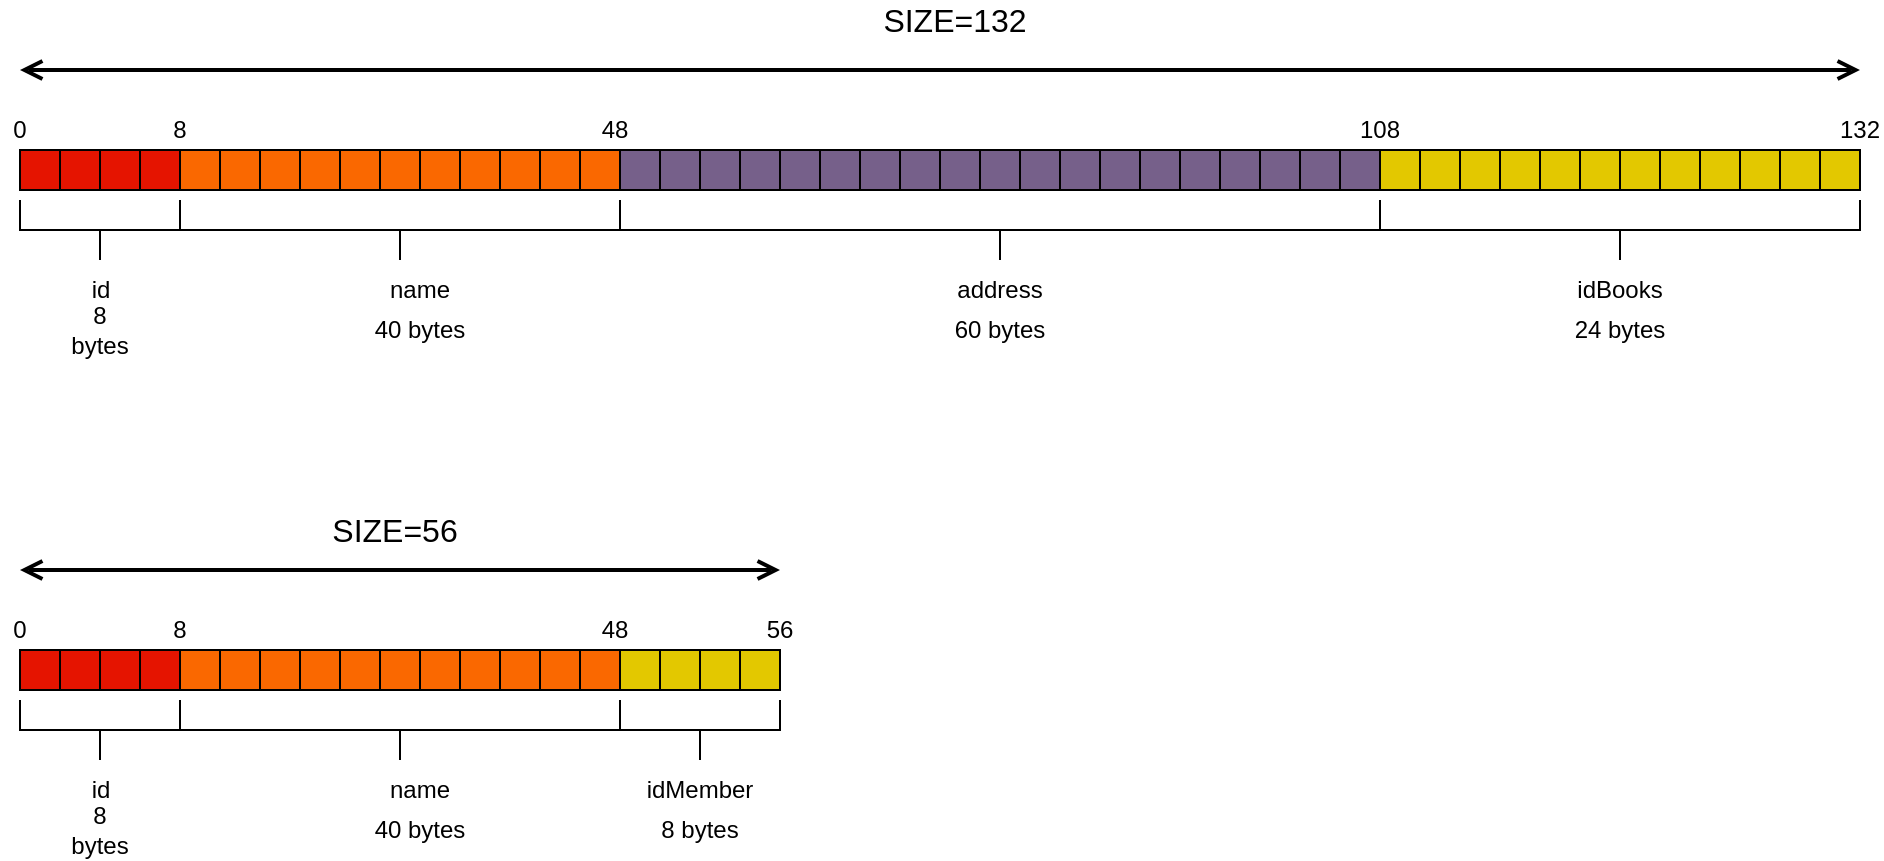 <mxfile version="13.2.4" pages="3"><diagram id="TI8jutii-h_mw-skBhNq" name="Page-1"><mxGraphModel dx="1038" dy="557" grid="1" gridSize="5" guides="1" tooltips="1" connect="1" arrows="1" fold="1" page="1" pageScale="1" pageWidth="3300" pageHeight="4681" math="0" shadow="0"><root><mxCell id="0"/><mxCell id="1" parent="0"/><mxCell id="t72PMdv7jBWdfL7XHS9B-16" value="" style="whiteSpace=wrap;html=1;aspect=fixed;fillColor=#e51400;strokeColor=#000000;fontColor=#ffffff;" vertex="1" parent="1"><mxGeometry x="20" y="240" width="20" height="20" as="geometry"/></mxCell><mxCell id="t72PMdv7jBWdfL7XHS9B-17" value="" style="whiteSpace=wrap;html=1;aspect=fixed;fillColor=#e51400;strokeColor=#000000;fontColor=#ffffff;" vertex="1" parent="1"><mxGeometry x="40" y="240" width="20" height="20" as="geometry"/></mxCell><mxCell id="t72PMdv7jBWdfL7XHS9B-18" value="" style="whiteSpace=wrap;html=1;aspect=fixed;fillColor=#e51400;strokeColor=#000000;fontColor=#ffffff;" vertex="1" parent="1"><mxGeometry x="60" y="240" width="20" height="20" as="geometry"/></mxCell><mxCell id="t72PMdv7jBWdfL7XHS9B-19" value="" style="whiteSpace=wrap;html=1;aspect=fixed;fillColor=#e51400;strokeColor=#000000;fontColor=#ffffff;" vertex="1" parent="1"><mxGeometry x="80" y="240" width="20" height="20" as="geometry"/></mxCell><mxCell id="t72PMdv7jBWdfL7XHS9B-20" value="" style="whiteSpace=wrap;html=1;aspect=fixed;fillColor=#fa6800;strokeColor=#000000;fontColor=#ffffff;" vertex="1" parent="1"><mxGeometry x="100" y="240" width="20" height="20" as="geometry"/></mxCell><mxCell id="t72PMdv7jBWdfL7XHS9B-21" value="" style="whiteSpace=wrap;html=1;aspect=fixed;fillColor=#fa6800;strokeColor=#000000;fontColor=#ffffff;" vertex="1" parent="1"><mxGeometry x="120" y="240" width="20" height="20" as="geometry"/></mxCell><mxCell id="t72PMdv7jBWdfL7XHS9B-22" value="" style="whiteSpace=wrap;html=1;aspect=fixed;fillColor=#fa6800;strokeColor=#000000;fontColor=#ffffff;" vertex="1" parent="1"><mxGeometry x="140" y="240" width="20" height="20" as="geometry"/></mxCell><mxCell id="t72PMdv7jBWdfL7XHS9B-23" value="" style="whiteSpace=wrap;html=1;aspect=fixed;fillColor=#fa6800;strokeColor=#000000;fontColor=#ffffff;" vertex="1" parent="1"><mxGeometry x="160" y="240" width="20" height="20" as="geometry"/></mxCell><mxCell id="t72PMdv7jBWdfL7XHS9B-24" value="" style="whiteSpace=wrap;html=1;aspect=fixed;fillColor=#fa6800;strokeColor=#000000;fontColor=#ffffff;" vertex="1" parent="1"><mxGeometry x="180" y="240" width="20" height="20" as="geometry"/></mxCell><mxCell id="t72PMdv7jBWdfL7XHS9B-25" value="" style="whiteSpace=wrap;html=1;aspect=fixed;fillColor=#fa6800;strokeColor=#000000;fontColor=#ffffff;" vertex="1" parent="1"><mxGeometry x="200" y="240" width="20" height="20" as="geometry"/></mxCell><mxCell id="t72PMdv7jBWdfL7XHS9B-26" value="" style="whiteSpace=wrap;html=1;aspect=fixed;fillColor=#fa6800;strokeColor=#000000;fontColor=#ffffff;" vertex="1" parent="1"><mxGeometry x="220" y="240" width="20" height="20" as="geometry"/></mxCell><mxCell id="t72PMdv7jBWdfL7XHS9B-27" value="" style="whiteSpace=wrap;html=1;aspect=fixed;fillColor=#fa6800;strokeColor=#000000;fontColor=#ffffff;" vertex="1" parent="1"><mxGeometry x="240" y="240" width="20" height="20" as="geometry"/></mxCell><mxCell id="t72PMdv7jBWdfL7XHS9B-29" value="" style="whiteSpace=wrap;html=1;aspect=fixed;fillColor=#fa6800;strokeColor=#000000;fontColor=#ffffff;" vertex="1" parent="1"><mxGeometry x="260" y="240" width="20" height="20" as="geometry"/></mxCell><mxCell id="t72PMdv7jBWdfL7XHS9B-30" value="" style="whiteSpace=wrap;html=1;aspect=fixed;fillColor=#fa6800;strokeColor=#000000;fontColor=#ffffff;" vertex="1" parent="1"><mxGeometry x="280" y="240" width="20" height="20" as="geometry"/></mxCell><mxCell id="t72PMdv7jBWdfL7XHS9B-31" value="" style="whiteSpace=wrap;html=1;aspect=fixed;fillColor=#fa6800;strokeColor=#000000;fontColor=#ffffff;" vertex="1" parent="1"><mxGeometry x="300" y="240" width="20" height="20" as="geometry"/></mxCell><mxCell id="t72PMdv7jBWdfL7XHS9B-32" value="" style="whiteSpace=wrap;html=1;aspect=fixed;fillColor=#76608a;strokeColor=#000000;fontColor=#ffffff;" vertex="1" parent="1"><mxGeometry x="320" y="240" width="20" height="20" as="geometry"/></mxCell><mxCell id="t72PMdv7jBWdfL7XHS9B-33" value="" style="whiteSpace=wrap;html=1;aspect=fixed;fillColor=#76608a;strokeColor=#000000;fontColor=#ffffff;" vertex="1" parent="1"><mxGeometry x="340" y="240" width="20" height="20" as="geometry"/></mxCell><mxCell id="t72PMdv7jBWdfL7XHS9B-34" value="" style="whiteSpace=wrap;html=1;aspect=fixed;fillColor=#76608a;strokeColor=#000000;fontColor=#ffffff;" vertex="1" parent="1"><mxGeometry x="360" y="240" width="20" height="20" as="geometry"/></mxCell><mxCell id="t72PMdv7jBWdfL7XHS9B-35" value="" style="whiteSpace=wrap;html=1;aspect=fixed;fillColor=#76608a;strokeColor=#000000;fontColor=#ffffff;" vertex="1" parent="1"><mxGeometry x="380" y="240" width="20" height="20" as="geometry"/></mxCell><mxCell id="t72PMdv7jBWdfL7XHS9B-36" value="" style="whiteSpace=wrap;html=1;aspect=fixed;fillColor=#76608a;strokeColor=#000000;fontColor=#ffffff;" vertex="1" parent="1"><mxGeometry x="400" y="240" width="20" height="20" as="geometry"/></mxCell><mxCell id="t72PMdv7jBWdfL7XHS9B-37" value="" style="whiteSpace=wrap;html=1;aspect=fixed;fillColor=#76608a;strokeColor=#000000;fontColor=#ffffff;" vertex="1" parent="1"><mxGeometry x="420" y="240" width="20" height="20" as="geometry"/></mxCell><mxCell id="t72PMdv7jBWdfL7XHS9B-38" value="" style="whiteSpace=wrap;html=1;aspect=fixed;fillColor=#76608a;strokeColor=#000000;fontColor=#ffffff;" vertex="1" parent="1"><mxGeometry x="440" y="240" width="20" height="20" as="geometry"/></mxCell><mxCell id="t72PMdv7jBWdfL7XHS9B-39" value="" style="whiteSpace=wrap;html=1;aspect=fixed;fillColor=#76608a;strokeColor=#000000;fontColor=#ffffff;" vertex="1" parent="1"><mxGeometry x="460" y="240" width="20" height="20" as="geometry"/></mxCell><mxCell id="t72PMdv7jBWdfL7XHS9B-40" value="" style="whiteSpace=wrap;html=1;aspect=fixed;fillColor=#76608a;strokeColor=#000000;fontColor=#ffffff;" vertex="1" parent="1"><mxGeometry x="480" y="240" width="20" height="20" as="geometry"/></mxCell><mxCell id="t72PMdv7jBWdfL7XHS9B-41" value="" style="strokeWidth=1;html=1;shape=mxgraph.flowchart.annotation_2;align=left;labelPosition=right;pointerEvents=1;rotation=-90;strokeColor=#000000;" vertex="1" parent="1"><mxGeometry x="45" y="240" width="30" height="80" as="geometry"/></mxCell><mxCell id="t72PMdv7jBWdfL7XHS9B-42" value="" style="strokeWidth=1;html=1;shape=mxgraph.flowchart.annotation_2;align=left;labelPosition=right;pointerEvents=1;rotation=-90;strokeColor=#000000;" vertex="1" parent="1"><mxGeometry x="45" y="240" width="30" height="80" as="geometry"/></mxCell><mxCell id="t72PMdv7jBWdfL7XHS9B-43" value="0" style="text;html=1;strokeColor=none;fillColor=none;align=center;verticalAlign=middle;whiteSpace=wrap;rounded=0;" vertex="1" parent="1"><mxGeometry x="15" y="220" width="10" height="20" as="geometry"/></mxCell><mxCell id="t72PMdv7jBWdfL7XHS9B-45" value="8" style="text;html=1;strokeColor=none;fillColor=none;align=center;verticalAlign=middle;whiteSpace=wrap;rounded=0;" vertex="1" parent="1"><mxGeometry x="95" y="220" width="10" height="20" as="geometry"/></mxCell><mxCell id="t72PMdv7jBWdfL7XHS9B-46" value="id" style="text;html=1;strokeColor=none;fillColor=none;align=center;verticalAlign=middle;whiteSpace=wrap;rounded=0;" vertex="1" parent="1"><mxGeometry x="52.5" y="300" width="15" height="20" as="geometry"/></mxCell><mxCell id="t72PMdv7jBWdfL7XHS9B-47" value="8 bytes" style="text;html=1;strokeColor=none;fillColor=none;align=center;verticalAlign=middle;whiteSpace=wrap;rounded=0;" vertex="1" parent="1"><mxGeometry x="40" y="320" width="40" height="20" as="geometry"/></mxCell><mxCell id="t72PMdv7jBWdfL7XHS9B-48" value="" style="strokeWidth=1;html=1;shape=mxgraph.flowchart.annotation_2;align=left;labelPosition=right;pointerEvents=1;rotation=-90;strokeColor=#000000;" vertex="1" parent="1"><mxGeometry x="195" y="170" width="30" height="220" as="geometry"/></mxCell><mxCell id="t72PMdv7jBWdfL7XHS9B-49" value="48" style="text;html=1;strokeColor=none;fillColor=none;align=center;verticalAlign=middle;whiteSpace=wrap;rounded=0;" vertex="1" parent="1"><mxGeometry x="310" y="220" width="15" height="20" as="geometry"/></mxCell><mxCell id="t72PMdv7jBWdfL7XHS9B-51" value="name" style="text;html=1;strokeColor=none;fillColor=none;align=center;verticalAlign=middle;whiteSpace=wrap;rounded=0;" vertex="1" parent="1"><mxGeometry x="205" y="300" width="30" height="20" as="geometry"/></mxCell><mxCell id="t72PMdv7jBWdfL7XHS9B-52" value="40 bytes" style="text;html=1;strokeColor=none;fillColor=none;align=center;verticalAlign=middle;whiteSpace=wrap;rounded=0;" vertex="1" parent="1"><mxGeometry x="195" y="320" width="50" height="20" as="geometry"/></mxCell><mxCell id="t72PMdv7jBWdfL7XHS9B-53" value="" style="whiteSpace=wrap;html=1;aspect=fixed;fillColor=#76608a;strokeColor=#000000;fontColor=#ffffff;" vertex="1" parent="1"><mxGeometry x="500" y="240" width="20" height="20" as="geometry"/></mxCell><mxCell id="t72PMdv7jBWdfL7XHS9B-54" value="" style="whiteSpace=wrap;html=1;aspect=fixed;fillColor=#76608a;strokeColor=#000000;fontColor=#ffffff;" vertex="1" parent="1"><mxGeometry x="520" y="240" width="20" height="20" as="geometry"/></mxCell><mxCell id="t72PMdv7jBWdfL7XHS9B-55" value="" style="whiteSpace=wrap;html=1;aspect=fixed;fillColor=#76608a;strokeColor=#000000;fontColor=#ffffff;" vertex="1" parent="1"><mxGeometry x="540" y="240" width="20" height="20" as="geometry"/></mxCell><mxCell id="t72PMdv7jBWdfL7XHS9B-56" value="" style="whiteSpace=wrap;html=1;aspect=fixed;fillColor=#76608a;strokeColor=#000000;fontColor=#ffffff;" vertex="1" parent="1"><mxGeometry x="560" y="240" width="20" height="20" as="geometry"/></mxCell><mxCell id="t72PMdv7jBWdfL7XHS9B-57" value="" style="whiteSpace=wrap;html=1;aspect=fixed;fillColor=#76608a;strokeColor=#000000;fontColor=#ffffff;" vertex="1" parent="1"><mxGeometry x="580" y="240" width="20" height="20" as="geometry"/></mxCell><mxCell id="t72PMdv7jBWdfL7XHS9B-58" value="" style="whiteSpace=wrap;html=1;aspect=fixed;fillColor=#76608a;strokeColor=#000000;fontColor=#ffffff;" vertex="1" parent="1"><mxGeometry x="600" y="240" width="20" height="20" as="geometry"/></mxCell><mxCell id="t72PMdv7jBWdfL7XHS9B-59" value="" style="whiteSpace=wrap;html=1;aspect=fixed;fillColor=#76608a;strokeColor=#000000;fontColor=#ffffff;" vertex="1" parent="1"><mxGeometry x="620" y="240" width="20" height="20" as="geometry"/></mxCell><mxCell id="t72PMdv7jBWdfL7XHS9B-64" value="" style="whiteSpace=wrap;html=1;aspect=fixed;fillColor=#76608a;strokeColor=#000000;fontColor=#ffffff;" vertex="1" parent="1"><mxGeometry x="640" y="240" width="20" height="20" as="geometry"/></mxCell><mxCell id="t72PMdv7jBWdfL7XHS9B-65" value="" style="whiteSpace=wrap;html=1;aspect=fixed;fillColor=#76608a;strokeColor=#000000;fontColor=#ffffff;" vertex="1" parent="1"><mxGeometry x="660" y="240" width="20" height="20" as="geometry"/></mxCell><mxCell id="t72PMdv7jBWdfL7XHS9B-66" value="" style="whiteSpace=wrap;html=1;aspect=fixed;fillColor=#76608a;strokeColor=#000000;fontColor=#ffffff;" vertex="1" parent="1"><mxGeometry x="680" y="240" width="20" height="20" as="geometry"/></mxCell><mxCell id="t72PMdv7jBWdfL7XHS9B-67" value="" style="strokeWidth=1;html=1;shape=mxgraph.flowchart.annotation_2;align=left;labelPosition=right;pointerEvents=1;rotation=-90;strokeColor=#000000;" vertex="1" parent="1"><mxGeometry x="495" y="90" width="30" height="380" as="geometry"/></mxCell><mxCell id="t72PMdv7jBWdfL7XHS9B-68" value="60 bytes" style="text;html=1;strokeColor=none;fillColor=none;align=center;verticalAlign=middle;whiteSpace=wrap;rounded=0;" vertex="1" parent="1"><mxGeometry x="480" y="320" width="60" height="20" as="geometry"/></mxCell><mxCell id="t72PMdv7jBWdfL7XHS9B-69" value="address" style="text;html=1;strokeColor=none;fillColor=none;align=center;verticalAlign=middle;whiteSpace=wrap;rounded=0;" vertex="1" parent="1"><mxGeometry x="490" y="300" width="40" height="20" as="geometry"/></mxCell><mxCell id="t72PMdv7jBWdfL7XHS9B-70" value="108" style="text;html=1;strokeColor=none;fillColor=none;align=center;verticalAlign=middle;whiteSpace=wrap;rounded=0;" vertex="1" parent="1"><mxGeometry x="690" y="220" width="20" height="20" as="geometry"/></mxCell><mxCell id="t72PMdv7jBWdfL7XHS9B-71" value="" style="whiteSpace=wrap;html=1;aspect=fixed;fillColor=#e3c800;strokeColor=#000000;fontColor=#ffffff;" vertex="1" parent="1"><mxGeometry x="700" y="240" width="20" height="20" as="geometry"/></mxCell><mxCell id="t72PMdv7jBWdfL7XHS9B-72" value="" style="whiteSpace=wrap;html=1;aspect=fixed;fillColor=#e3c800;strokeColor=#000000;fontColor=#ffffff;" vertex="1" parent="1"><mxGeometry x="720" y="240" width="20" height="20" as="geometry"/></mxCell><mxCell id="t72PMdv7jBWdfL7XHS9B-73" value="" style="whiteSpace=wrap;html=1;aspect=fixed;fillColor=#e3c800;strokeColor=#000000;fontColor=#ffffff;" vertex="1" parent="1"><mxGeometry x="740" y="240" width="20" height="20" as="geometry"/></mxCell><mxCell id="t72PMdv7jBWdfL7XHS9B-74" value="" style="whiteSpace=wrap;html=1;aspect=fixed;fillColor=#e3c800;strokeColor=#000000;fontColor=#ffffff;" vertex="1" parent="1"><mxGeometry x="760" y="240" width="20" height="20" as="geometry"/></mxCell><mxCell id="t72PMdv7jBWdfL7XHS9B-86" value="" style="whiteSpace=wrap;html=1;aspect=fixed;fillColor=#e3c800;strokeColor=#000000;fontColor=#ffffff;" vertex="1" parent="1"><mxGeometry x="780" y="240" width="20" height="20" as="geometry"/></mxCell><mxCell id="t72PMdv7jBWdfL7XHS9B-87" value="" style="whiteSpace=wrap;html=1;aspect=fixed;fillColor=#e3c800;strokeColor=#000000;fontColor=#ffffff;" vertex="1" parent="1"><mxGeometry x="800" y="240" width="20" height="20" as="geometry"/></mxCell><mxCell id="t72PMdv7jBWdfL7XHS9B-88" value="" style="whiteSpace=wrap;html=1;aspect=fixed;fillColor=#e3c800;strokeColor=#000000;fontColor=#ffffff;" vertex="1" parent="1"><mxGeometry x="820" y="240" width="20" height="20" as="geometry"/></mxCell><mxCell id="t72PMdv7jBWdfL7XHS9B-89" value="" style="whiteSpace=wrap;html=1;aspect=fixed;fillColor=#e3c800;strokeColor=#000000;fontColor=#ffffff;" vertex="1" parent="1"><mxGeometry x="840" y="240" width="20" height="20" as="geometry"/></mxCell><mxCell id="t72PMdv7jBWdfL7XHS9B-90" value="" style="whiteSpace=wrap;html=1;aspect=fixed;fillColor=#e3c800;strokeColor=#000000;fontColor=#ffffff;" vertex="1" parent="1"><mxGeometry x="860" y="240" width="20" height="20" as="geometry"/></mxCell><mxCell id="t72PMdv7jBWdfL7XHS9B-91" value="" style="whiteSpace=wrap;html=1;aspect=fixed;fillColor=#e3c800;strokeColor=#000000;fontColor=#ffffff;" vertex="1" parent="1"><mxGeometry x="880" y="240" width="20" height="20" as="geometry"/></mxCell><mxCell id="t72PMdv7jBWdfL7XHS9B-92" value="" style="whiteSpace=wrap;html=1;aspect=fixed;fillColor=#e3c800;strokeColor=#000000;fontColor=#ffffff;" vertex="1" parent="1"><mxGeometry x="900" y="240" width="20" height="20" as="geometry"/></mxCell><mxCell id="t72PMdv7jBWdfL7XHS9B-93" value="" style="whiteSpace=wrap;html=1;aspect=fixed;fillColor=#e3c800;strokeColor=#000000;fontColor=#ffffff;" vertex="1" parent="1"><mxGeometry x="920" y="240" width="20" height="20" as="geometry"/></mxCell><mxCell id="t72PMdv7jBWdfL7XHS9B-94" value="" style="strokeWidth=1;html=1;shape=mxgraph.flowchart.annotation_2;align=left;labelPosition=right;pointerEvents=1;rotation=-90;strokeColor=#000000;" vertex="1" parent="1"><mxGeometry x="805" y="160" width="30" height="240" as="geometry"/></mxCell><mxCell id="t72PMdv7jBWdfL7XHS9B-95" value="132" style="text;html=1;strokeColor=none;fillColor=none;align=center;verticalAlign=middle;whiteSpace=wrap;rounded=0;" vertex="1" parent="1"><mxGeometry x="930" y="220" width="20" height="20" as="geometry"/></mxCell><mxCell id="t72PMdv7jBWdfL7XHS9B-96" value="idBooks" style="text;html=1;strokeColor=none;fillColor=none;align=center;verticalAlign=middle;whiteSpace=wrap;rounded=0;" vertex="1" parent="1"><mxGeometry x="800" y="300" width="40" height="20" as="geometry"/></mxCell><mxCell id="t72PMdv7jBWdfL7XHS9B-97" value="&lt;div&gt;24 bytes&lt;/div&gt;" style="text;html=1;strokeColor=none;fillColor=none;align=center;verticalAlign=middle;whiteSpace=wrap;rounded=0;" vertex="1" parent="1"><mxGeometry x="795" y="320" width="50" height="20" as="geometry"/></mxCell><mxCell id="t72PMdv7jBWdfL7XHS9B-99" value="" style="endArrow=open;startArrow=open;html=1;strokeColor=#000000;rounded=0;startFill=0;endFill=0;strokeWidth=2;endSize=7;startSize=7;" edge="1" parent="1"><mxGeometry width="50" height="50" relative="1" as="geometry"><mxPoint x="20" y="200" as="sourcePoint"/><mxPoint x="940" y="200" as="targetPoint"/></mxGeometry></mxCell><mxCell id="t72PMdv7jBWdfL7XHS9B-100" value="&lt;font style=&quot;font-size: 16px&quot;&gt;SIZE=132&lt;/font&gt;" style="text;html=1;strokeColor=none;fillColor=none;align=center;verticalAlign=middle;whiteSpace=wrap;rounded=0;" vertex="1" parent="1"><mxGeometry x="440" y="165" width="95" height="20" as="geometry"/></mxCell><mxCell id="t72PMdv7jBWdfL7XHS9B-102" value="" style="whiteSpace=wrap;html=1;aspect=fixed;fillColor=#e51400;strokeColor=#000000;fontColor=#ffffff;" vertex="1" parent="1"><mxGeometry x="20" y="490" width="20" height="20" as="geometry"/></mxCell><mxCell id="t72PMdv7jBWdfL7XHS9B-103" value="" style="whiteSpace=wrap;html=1;aspect=fixed;fillColor=#e51400;strokeColor=#000000;fontColor=#ffffff;" vertex="1" parent="1"><mxGeometry x="40" y="490" width="20" height="20" as="geometry"/></mxCell><mxCell id="t72PMdv7jBWdfL7XHS9B-104" value="" style="whiteSpace=wrap;html=1;aspect=fixed;fillColor=#e51400;strokeColor=#000000;fontColor=#ffffff;" vertex="1" parent="1"><mxGeometry x="60" y="490" width="20" height="20" as="geometry"/></mxCell><mxCell id="t72PMdv7jBWdfL7XHS9B-105" value="" style="whiteSpace=wrap;html=1;aspect=fixed;fillColor=#e51400;strokeColor=#000000;fontColor=#ffffff;" vertex="1" parent="1"><mxGeometry x="80" y="490" width="20" height="20" as="geometry"/></mxCell><mxCell id="t72PMdv7jBWdfL7XHS9B-106" value="" style="whiteSpace=wrap;html=1;aspect=fixed;fillColor=#fa6800;strokeColor=#000000;fontColor=#ffffff;" vertex="1" parent="1"><mxGeometry x="100" y="490" width="20" height="20" as="geometry"/></mxCell><mxCell id="t72PMdv7jBWdfL7XHS9B-107" value="" style="whiteSpace=wrap;html=1;aspect=fixed;fillColor=#fa6800;strokeColor=#000000;fontColor=#ffffff;" vertex="1" parent="1"><mxGeometry x="120" y="490" width="20" height="20" as="geometry"/></mxCell><mxCell id="t72PMdv7jBWdfL7XHS9B-108" value="" style="whiteSpace=wrap;html=1;aspect=fixed;fillColor=#fa6800;strokeColor=#000000;fontColor=#ffffff;" vertex="1" parent="1"><mxGeometry x="140" y="490" width="20" height="20" as="geometry"/></mxCell><mxCell id="t72PMdv7jBWdfL7XHS9B-109" value="" style="whiteSpace=wrap;html=1;aspect=fixed;fillColor=#fa6800;strokeColor=#000000;fontColor=#ffffff;" vertex="1" parent="1"><mxGeometry x="160" y="490" width="20" height="20" as="geometry"/></mxCell><mxCell id="t72PMdv7jBWdfL7XHS9B-110" value="" style="whiteSpace=wrap;html=1;aspect=fixed;fillColor=#fa6800;strokeColor=#000000;fontColor=#ffffff;" vertex="1" parent="1"><mxGeometry x="180" y="490" width="20" height="20" as="geometry"/></mxCell><mxCell id="t72PMdv7jBWdfL7XHS9B-111" value="" style="whiteSpace=wrap;html=1;aspect=fixed;fillColor=#fa6800;strokeColor=#000000;fontColor=#ffffff;" vertex="1" parent="1"><mxGeometry x="200" y="490" width="20" height="20" as="geometry"/></mxCell><mxCell id="t72PMdv7jBWdfL7XHS9B-112" value="" style="whiteSpace=wrap;html=1;aspect=fixed;fillColor=#fa6800;strokeColor=#000000;fontColor=#ffffff;" vertex="1" parent="1"><mxGeometry x="220" y="490" width="20" height="20" as="geometry"/></mxCell><mxCell id="t72PMdv7jBWdfL7XHS9B-113" value="" style="whiteSpace=wrap;html=1;aspect=fixed;fillColor=#fa6800;strokeColor=#000000;fontColor=#ffffff;" vertex="1" parent="1"><mxGeometry x="240" y="490" width="20" height="20" as="geometry"/></mxCell><mxCell id="t72PMdv7jBWdfL7XHS9B-114" value="" style="whiteSpace=wrap;html=1;aspect=fixed;fillColor=#fa6800;strokeColor=#000000;fontColor=#ffffff;" vertex="1" parent="1"><mxGeometry x="260" y="490" width="20" height="20" as="geometry"/></mxCell><mxCell id="t72PMdv7jBWdfL7XHS9B-115" value="" style="whiteSpace=wrap;html=1;aspect=fixed;fillColor=#fa6800;strokeColor=#000000;fontColor=#ffffff;" vertex="1" parent="1"><mxGeometry x="280" y="490" width="20" height="20" as="geometry"/></mxCell><mxCell id="t72PMdv7jBWdfL7XHS9B-116" value="" style="whiteSpace=wrap;html=1;aspect=fixed;fillColor=#fa6800;strokeColor=#000000;fontColor=#ffffff;" vertex="1" parent="1"><mxGeometry x="300" y="490" width="20" height="20" as="geometry"/></mxCell><mxCell id="t72PMdv7jBWdfL7XHS9B-126" value="" style="strokeWidth=1;html=1;shape=mxgraph.flowchart.annotation_2;align=left;labelPosition=right;pointerEvents=1;rotation=-90;strokeColor=#000000;" vertex="1" parent="1"><mxGeometry x="45" y="490" width="30" height="80" as="geometry"/></mxCell><mxCell id="t72PMdv7jBWdfL7XHS9B-127" value="" style="strokeWidth=1;html=1;shape=mxgraph.flowchart.annotation_2;align=left;labelPosition=right;pointerEvents=1;rotation=-90;strokeColor=#000000;" vertex="1" parent="1"><mxGeometry x="45" y="490" width="30" height="80" as="geometry"/></mxCell><mxCell id="t72PMdv7jBWdfL7XHS9B-128" value="0" style="text;html=1;strokeColor=none;fillColor=none;align=center;verticalAlign=middle;whiteSpace=wrap;rounded=0;" vertex="1" parent="1"><mxGeometry x="15" y="470" width="10" height="20" as="geometry"/></mxCell><mxCell id="t72PMdv7jBWdfL7XHS9B-129" value="8" style="text;html=1;strokeColor=none;fillColor=none;align=center;verticalAlign=middle;whiteSpace=wrap;rounded=0;" vertex="1" parent="1"><mxGeometry x="95" y="470" width="10" height="20" as="geometry"/></mxCell><mxCell id="t72PMdv7jBWdfL7XHS9B-130" value="id" style="text;html=1;strokeColor=none;fillColor=none;align=center;verticalAlign=middle;whiteSpace=wrap;rounded=0;" vertex="1" parent="1"><mxGeometry x="52.5" y="550" width="15" height="20" as="geometry"/></mxCell><mxCell id="t72PMdv7jBWdfL7XHS9B-131" value="8 bytes" style="text;html=1;strokeColor=none;fillColor=none;align=center;verticalAlign=middle;whiteSpace=wrap;rounded=0;" vertex="1" parent="1"><mxGeometry x="40" y="570" width="40" height="20" as="geometry"/></mxCell><mxCell id="t72PMdv7jBWdfL7XHS9B-132" value="" style="strokeWidth=1;html=1;shape=mxgraph.flowchart.annotation_2;align=left;labelPosition=right;pointerEvents=1;rotation=-90;strokeColor=#000000;" vertex="1" parent="1"><mxGeometry x="195" y="420" width="30" height="220" as="geometry"/></mxCell><mxCell id="t72PMdv7jBWdfL7XHS9B-133" value="48" style="text;html=1;strokeColor=none;fillColor=none;align=center;verticalAlign=middle;whiteSpace=wrap;rounded=0;" vertex="1" parent="1"><mxGeometry x="310" y="470" width="15" height="20" as="geometry"/></mxCell><mxCell id="t72PMdv7jBWdfL7XHS9B-134" value="name" style="text;html=1;strokeColor=none;fillColor=none;align=center;verticalAlign=middle;whiteSpace=wrap;rounded=0;" vertex="1" parent="1"><mxGeometry x="205" y="550" width="30" height="20" as="geometry"/></mxCell><mxCell id="t72PMdv7jBWdfL7XHS9B-135" value="40 bytes" style="text;html=1;strokeColor=none;fillColor=none;align=center;verticalAlign=middle;whiteSpace=wrap;rounded=0;" vertex="1" parent="1"><mxGeometry x="195" y="570" width="50" height="20" as="geometry"/></mxCell><mxCell id="t72PMdv7jBWdfL7XHS9B-149" value="56" style="text;html=1;strokeColor=none;fillColor=none;align=center;verticalAlign=middle;whiteSpace=wrap;rounded=0;" vertex="1" parent="1"><mxGeometry x="390" y="470" width="20" height="20" as="geometry"/></mxCell><mxCell id="t72PMdv7jBWdfL7XHS9B-150" value="" style="whiteSpace=wrap;html=1;aspect=fixed;fillColor=#e3c800;strokeColor=#000000;fontColor=#ffffff;" vertex="1" parent="1"><mxGeometry x="320" y="490" width="20" height="20" as="geometry"/></mxCell><mxCell id="t72PMdv7jBWdfL7XHS9B-151" value="" style="whiteSpace=wrap;html=1;aspect=fixed;fillColor=#e3c800;strokeColor=#000000;fontColor=#ffffff;" vertex="1" parent="1"><mxGeometry x="340" y="490" width="20" height="20" as="geometry"/></mxCell><mxCell id="t72PMdv7jBWdfL7XHS9B-152" value="" style="whiteSpace=wrap;html=1;aspect=fixed;fillColor=#e3c800;strokeColor=#000000;fontColor=#ffffff;" vertex="1" parent="1"><mxGeometry x="360" y="490" width="20" height="20" as="geometry"/></mxCell><mxCell id="t72PMdv7jBWdfL7XHS9B-153" value="" style="whiteSpace=wrap;html=1;aspect=fixed;fillColor=#e3c800;strokeColor=#000000;fontColor=#ffffff;" vertex="1" parent="1"><mxGeometry x="380" y="490" width="20" height="20" as="geometry"/></mxCell><mxCell id="t72PMdv7jBWdfL7XHS9B-162" value="" style="strokeWidth=1;html=1;shape=mxgraph.flowchart.annotation_2;align=left;labelPosition=right;pointerEvents=1;rotation=-90;strokeColor=#000000;" vertex="1" parent="1"><mxGeometry x="345" y="490" width="30" height="80" as="geometry"/></mxCell><mxCell id="t72PMdv7jBWdfL7XHS9B-164" value="idMember" style="text;html=1;strokeColor=none;fillColor=none;align=center;verticalAlign=middle;whiteSpace=wrap;rounded=0;" vertex="1" parent="1"><mxGeometry x="340" y="550" width="40" height="20" as="geometry"/></mxCell><mxCell id="t72PMdv7jBWdfL7XHS9B-165" value="&lt;div&gt;8 bytes&lt;/div&gt;" style="text;html=1;strokeColor=none;fillColor=none;align=center;verticalAlign=middle;whiteSpace=wrap;rounded=0;" vertex="1" parent="1"><mxGeometry x="335" y="570" width="50" height="20" as="geometry"/></mxCell><mxCell id="t72PMdv7jBWdfL7XHS9B-166" value="" style="endArrow=open;startArrow=open;html=1;strokeColor=#000000;rounded=0;startFill=0;endFill=0;strokeWidth=2;endSize=7;startSize=7;" edge="1" parent="1"><mxGeometry width="50" height="50" relative="1" as="geometry"><mxPoint x="20" y="450" as="sourcePoint"/><mxPoint x="400" y="450" as="targetPoint"/></mxGeometry></mxCell><mxCell id="t72PMdv7jBWdfL7XHS9B-167" value="&lt;font style=&quot;font-size: 16px&quot;&gt;SIZE=56&lt;/font&gt;" style="text;html=1;strokeColor=none;fillColor=none;align=center;verticalAlign=middle;whiteSpace=wrap;rounded=0;" vertex="1" parent="1"><mxGeometry x="160" y="420" width="95" height="20" as="geometry"/></mxCell></root></mxGraphModel></diagram><diagram id="aQ0CpZ01GELX6vpcZrZS" name="Page-2"><mxGraphModel dx="4365" dy="464" grid="0" gridSize="5" guides="1" tooltips="1" connect="1" arrows="1" fold="1" page="1" pageScale="1" pageWidth="3300" pageHeight="4681" math="0" shadow="0"><root><mxCell id="43VFlVpUJ1vD7vHzklik-0"/><mxCell id="43VFlVpUJ1vD7vHzklik-1" parent="43VFlVpUJ1vD7vHzklik-0"/><mxCell id="rKU1VWbS2Wo4F-unSxOV-0" value="" style="whiteSpace=wrap;html=1;aspect=fixed;fillColor=#e51400;strokeColor=#000000;fontColor=#ffffff;" vertex="1" parent="43VFlVpUJ1vD7vHzklik-1"><mxGeometry x="-1240" y="380" width="20" height="20" as="geometry"/></mxCell><mxCell id="rKU1VWbS2Wo4F-unSxOV-1" value="" style="whiteSpace=wrap;html=1;aspect=fixed;fillColor=#e51400;strokeColor=#000000;fontColor=#ffffff;" vertex="1" parent="43VFlVpUJ1vD7vHzklik-1"><mxGeometry x="-1220" y="380" width="20" height="20" as="geometry"/></mxCell><mxCell id="rKU1VWbS2Wo4F-unSxOV-2" value="" style="whiteSpace=wrap;html=1;aspect=fixed;fillColor=#e51400;strokeColor=#000000;fontColor=#ffffff;" vertex="1" parent="43VFlVpUJ1vD7vHzklik-1"><mxGeometry x="-1200" y="380" width="20" height="20" as="geometry"/></mxCell><mxCell id="rKU1VWbS2Wo4F-unSxOV-3" value="" style="whiteSpace=wrap;html=1;aspect=fixed;fillColor=#e51400;strokeColor=#000000;fontColor=#ffffff;" vertex="1" parent="43VFlVpUJ1vD7vHzklik-1"><mxGeometry x="-1180" y="380" width="20" height="20" as="geometry"/></mxCell><mxCell id="rKU1VWbS2Wo4F-unSxOV-4" value="" style="whiteSpace=wrap;html=1;aspect=fixed;fillColor=#e51400;strokeColor=#000000;fontColor=#ffffff;" vertex="1" parent="43VFlVpUJ1vD7vHzklik-1"><mxGeometry x="-1160" y="380" width="20" height="20" as="geometry"/></mxCell><mxCell id="rKU1VWbS2Wo4F-unSxOV-5" value="" style="whiteSpace=wrap;html=1;aspect=fixed;fillColor=#e51400;strokeColor=#000000;fontColor=#ffffff;" vertex="1" parent="43VFlVpUJ1vD7vHzklik-1"><mxGeometry x="-1140" y="380" width="20" height="20" as="geometry"/></mxCell><mxCell id="rKU1VWbS2Wo4F-unSxOV-6" value="" style="whiteSpace=wrap;html=1;aspect=fixed;fillColor=#e51400;strokeColor=#000000;fontColor=#ffffff;" vertex="1" parent="43VFlVpUJ1vD7vHzklik-1"><mxGeometry x="-1120" y="380" width="20" height="20" as="geometry"/></mxCell><mxCell id="rKU1VWbS2Wo4F-unSxOV-7" value="" style="whiteSpace=wrap;html=1;aspect=fixed;fillColor=#e51400;strokeColor=#000000;fontColor=#ffffff;" vertex="1" parent="43VFlVpUJ1vD7vHzklik-1"><mxGeometry x="-1100" y="380" width="20" height="20" as="geometry"/></mxCell><mxCell id="rKU1VWbS2Wo4F-unSxOV-8" value="" style="whiteSpace=wrap;html=1;aspect=fixed;fillColor=#fa6800;strokeColor=#000000;fontColor=#ffffff;" vertex="1" parent="43VFlVpUJ1vD7vHzklik-1"><mxGeometry x="-1080" y="380" width="20" height="20" as="geometry"/></mxCell><mxCell id="rKU1VWbS2Wo4F-unSxOV-9" value="" style="whiteSpace=wrap;html=1;aspect=fixed;fillColor=#fa6800;strokeColor=#000000;fontColor=#ffffff;" vertex="1" parent="43VFlVpUJ1vD7vHzklik-1"><mxGeometry x="-1060" y="380" width="20" height="20" as="geometry"/></mxCell><mxCell id="rKU1VWbS2Wo4F-unSxOV-10" value="" style="whiteSpace=wrap;html=1;aspect=fixed;fillColor=#fa6800;strokeColor=#000000;fontColor=#ffffff;" vertex="1" parent="43VFlVpUJ1vD7vHzklik-1"><mxGeometry x="-1040" y="380" width="20" height="20" as="geometry"/></mxCell><mxCell id="rKU1VWbS2Wo4F-unSxOV-11" value="" style="whiteSpace=wrap;html=1;aspect=fixed;fillColor=#fa6800;strokeColor=#000000;fontColor=#ffffff;" vertex="1" parent="43VFlVpUJ1vD7vHzklik-1"><mxGeometry x="-1020" y="380" width="20" height="20" as="geometry"/></mxCell><mxCell id="rKU1VWbS2Wo4F-unSxOV-12" value="" style="whiteSpace=wrap;html=1;aspect=fixed;fillColor=#fa6800;strokeColor=#000000;fontColor=#ffffff;" vertex="1" parent="43VFlVpUJ1vD7vHzklik-1"><mxGeometry x="-1000" y="380" width="20" height="20" as="geometry"/></mxCell><mxCell id="rKU1VWbS2Wo4F-unSxOV-13" value="" style="whiteSpace=wrap;html=1;aspect=fixed;fillColor=#fa6800;strokeColor=#000000;fontColor=#ffffff;" vertex="1" parent="43VFlVpUJ1vD7vHzklik-1"><mxGeometry x="-980" y="380" width="20" height="20" as="geometry"/></mxCell><mxCell id="rKU1VWbS2Wo4F-unSxOV-14" value="" style="whiteSpace=wrap;html=1;aspect=fixed;fillColor=#fa6800;strokeColor=#000000;fontColor=#ffffff;" vertex="1" parent="43VFlVpUJ1vD7vHzklik-1"><mxGeometry x="-960" y="380" width="20" height="20" as="geometry"/></mxCell><mxCell id="rKU1VWbS2Wo4F-unSxOV-15" value="" style="whiteSpace=wrap;html=1;aspect=fixed;fillColor=#fa6800;strokeColor=#000000;fontColor=#ffffff;" vertex="1" parent="43VFlVpUJ1vD7vHzklik-1"><mxGeometry x="-940" y="380" width="20" height="20" as="geometry"/></mxCell><mxCell id="rKU1VWbS2Wo4F-unSxOV-16" value="" style="whiteSpace=wrap;html=1;aspect=fixed;fillColor=#76608a;strokeColor=#000000;fontColor=#ffffff;" vertex="1" parent="43VFlVpUJ1vD7vHzklik-1"><mxGeometry x="-920" y="380" width="20" height="20" as="geometry"/></mxCell><mxCell id="rKU1VWbS2Wo4F-unSxOV-17" value="" style="whiteSpace=wrap;html=1;aspect=fixed;fillColor=#76608a;strokeColor=#000000;fontColor=#ffffff;" vertex="1" parent="43VFlVpUJ1vD7vHzklik-1"><mxGeometry x="-900" y="380" width="20" height="20" as="geometry"/></mxCell><mxCell id="tl4W23Bl9HxLizzALCVK-0" value="" style="whiteSpace=wrap;html=1;aspect=fixed;fillColor=#76608a;strokeColor=#000000;fontColor=#ffffff;" vertex="1" parent="43VFlVpUJ1vD7vHzklik-1"><mxGeometry x="-880" y="380" width="20" height="20" as="geometry"/></mxCell><mxCell id="tl4W23Bl9HxLizzALCVK-1" value="" style="whiteSpace=wrap;html=1;aspect=fixed;fillColor=#76608a;strokeColor=#000000;fontColor=#ffffff;" vertex="1" parent="43VFlVpUJ1vD7vHzklik-1"><mxGeometry x="-860" y="380" width="20" height="20" as="geometry"/></mxCell><mxCell id="tl4W23Bl9HxLizzALCVK-2" value="" style="whiteSpace=wrap;html=1;aspect=fixed;fillColor=#76608a;strokeColor=#000000;fontColor=#ffffff;" vertex="1" parent="43VFlVpUJ1vD7vHzklik-1"><mxGeometry x="-840" y="380" width="20" height="20" as="geometry"/></mxCell><mxCell id="tl4W23Bl9HxLizzALCVK-3" value="" style="whiteSpace=wrap;html=1;aspect=fixed;fillColor=#76608a;strokeColor=#000000;fontColor=#ffffff;" vertex="1" parent="43VFlVpUJ1vD7vHzklik-1"><mxGeometry x="-820" y="380" width="20" height="20" as="geometry"/></mxCell><mxCell id="tl4W23Bl9HxLizzALCVK-4" value="" style="whiteSpace=wrap;html=1;aspect=fixed;fillColor=#76608a;strokeColor=#000000;fontColor=#ffffff;" vertex="1" parent="43VFlVpUJ1vD7vHzklik-1"><mxGeometry x="-800" y="380" width="20" height="20" as="geometry"/></mxCell><mxCell id="tl4W23Bl9HxLizzALCVK-5" value="" style="whiteSpace=wrap;html=1;aspect=fixed;fillColor=#76608a;strokeColor=#000000;fontColor=#ffffff;" vertex="1" parent="43VFlVpUJ1vD7vHzklik-1"><mxGeometry x="-780" y="380" width="20" height="20" as="geometry"/></mxCell><mxCell id="tl4W23Bl9HxLizzALCVK-6" value="" style="whiteSpace=wrap;html=1;aspect=fixed;fillColor=#e3c800;strokeColor=#000000;fontColor=#ffffff;" vertex="1" parent="43VFlVpUJ1vD7vHzklik-1"><mxGeometry x="-760" y="380" width="20" height="20" as="geometry"/></mxCell><mxCell id="tl4W23Bl9HxLizzALCVK-7" value="" style="whiteSpace=wrap;html=1;aspect=fixed;fillColor=#e3c800;strokeColor=#000000;fontColor=#ffffff;" vertex="1" parent="43VFlVpUJ1vD7vHzklik-1"><mxGeometry x="-740" y="380" width="20" height="20" as="geometry"/></mxCell><mxCell id="tl4W23Bl9HxLizzALCVK-8" value="" style="whiteSpace=wrap;html=1;aspect=fixed;fillColor=#e3c800;strokeColor=#000000;fontColor=#ffffff;" vertex="1" parent="43VFlVpUJ1vD7vHzklik-1"><mxGeometry x="-720" y="380" width="20" height="20" as="geometry"/></mxCell><mxCell id="tl4W23Bl9HxLizzALCVK-9" value="" style="whiteSpace=wrap;html=1;aspect=fixed;fillColor=#e3c800;strokeColor=#000000;fontColor=#ffffff;" vertex="1" parent="43VFlVpUJ1vD7vHzklik-1"><mxGeometry x="-700" y="380" width="20" height="20" as="geometry"/></mxCell><mxCell id="tl4W23Bl9HxLizzALCVK-10" value="" style="whiteSpace=wrap;html=1;aspect=fixed;fillColor=#e3c800;strokeColor=#000000;fontColor=#ffffff;" vertex="1" parent="43VFlVpUJ1vD7vHzklik-1"><mxGeometry x="-680" y="380" width="20" height="20" as="geometry"/></mxCell><mxCell id="tl4W23Bl9HxLizzALCVK-11" value="" style="whiteSpace=wrap;html=1;aspect=fixed;fillColor=#e3c800;strokeColor=#000000;fontColor=#ffffff;" vertex="1" parent="43VFlVpUJ1vD7vHzklik-1"><mxGeometry x="-660" y="380" width="20" height="20" as="geometry"/></mxCell><mxCell id="tl4W23Bl9HxLizzALCVK-12" value="" style="whiteSpace=wrap;html=1;aspect=fixed;fillColor=#e3c800;strokeColor=#000000;fontColor=#ffffff;" vertex="1" parent="43VFlVpUJ1vD7vHzklik-1"><mxGeometry x="-640" y="380" width="20" height="20" as="geometry"/></mxCell><mxCell id="tl4W23Bl9HxLizzALCVK-13" value="" style="whiteSpace=wrap;html=1;aspect=fixed;fillColor=#e3c800;strokeColor=#000000;fontColor=#ffffff;" vertex="1" parent="43VFlVpUJ1vD7vHzklik-1"><mxGeometry x="-620" y="380" width="20" height="20" as="geometry"/></mxCell><mxCell id="tl4W23Bl9HxLizzALCVK-14" value="" style="endArrow=classic;html=1;strokeWidth=1;entryX=0.5;entryY=1;entryDx=0;entryDy=0;rounded=0;" edge="1" parent="43VFlVpUJ1vD7vHzklik-1" target="rKU1VWbS2Wo4F-unSxOV-0"><mxGeometry width="50" height="50" relative="1" as="geometry"><mxPoint x="-1230" y="440" as="sourcePoint"/><mxPoint x="-920" y="390" as="targetPoint"/></mxGeometry></mxCell><mxCell id="tl4W23Bl9HxLizzALCVK-16" value="" style="endArrow=classic;html=1;strokeWidth=1;entryX=0.5;entryY=1;entryDx=0;entryDy=0;rounded=0;" edge="1" parent="43VFlVpUJ1vD7vHzklik-1"><mxGeometry width="50" height="50" relative="1" as="geometry"><mxPoint x="-1070.34" y="440" as="sourcePoint"/><mxPoint x="-1070.34" y="400" as="targetPoint"/></mxGeometry></mxCell><mxCell id="tl4W23Bl9HxLizzALCVK-17" value="" style="endArrow=classic;html=1;strokeWidth=1;entryX=0.5;entryY=1;entryDx=0;entryDy=0;rounded=0;" edge="1" parent="43VFlVpUJ1vD7vHzklik-1"><mxGeometry width="50" height="50" relative="1" as="geometry"><mxPoint x="-910.34" y="440" as="sourcePoint"/><mxPoint x="-910.34" y="400" as="targetPoint"/></mxGeometry></mxCell><mxCell id="tl4W23Bl9HxLizzALCVK-18" value="" style="endArrow=classic;html=1;strokeWidth=1;entryX=0.5;entryY=1;entryDx=0;entryDy=0;rounded=0;" edge="1" parent="43VFlVpUJ1vD7vHzklik-1"><mxGeometry width="50" height="50" relative="1" as="geometry"><mxPoint x="-750.34" y="440" as="sourcePoint"/><mxPoint x="-750.34" y="400" as="targetPoint"/></mxGeometry></mxCell><mxCell id="tl4W23Bl9HxLizzALCVK-19" value="&lt;div&gt;id=1&lt;/div&gt;" style="text;html=1;strokeColor=none;fillColor=none;align=center;verticalAlign=middle;whiteSpace=wrap;rounded=0;" vertex="1" parent="43VFlVpUJ1vD7vHzklik-1"><mxGeometry x="-1175" y="400" width="27.5" height="20" as="geometry"/></mxCell><mxCell id="tl4W23Bl9HxLizzALCVK-20" value="0" style="text;html=1;strokeColor=none;fillColor=none;align=center;verticalAlign=middle;whiteSpace=wrap;rounded=0;" vertex="1" parent="43VFlVpUJ1vD7vHzklik-1"><mxGeometry x="-1250" y="440" width="40" height="20" as="geometry"/></mxCell><mxCell id="tl4W23Bl9HxLizzALCVK-21" value="Book.SIZE" style="text;html=1;strokeColor=none;fillColor=none;align=center;verticalAlign=middle;whiteSpace=wrap;rounded=0;" vertex="1" parent="43VFlVpUJ1vD7vHzklik-1"><mxGeometry x="-1090" y="440" width="40" height="20" as="geometry"/></mxCell><mxCell id="tl4W23Bl9HxLizzALCVK-22" value="2*Book.SIZE" style="text;html=1;strokeColor=none;fillColor=none;align=center;verticalAlign=middle;whiteSpace=wrap;rounded=0;" vertex="1" parent="43VFlVpUJ1vD7vHzklik-1"><mxGeometry x="-930" y="440" width="40" height="20" as="geometry"/></mxCell><mxCell id="tl4W23Bl9HxLizzALCVK-23" value="3*Book.SIZE" style="text;html=1;strokeColor=none;fillColor=none;align=center;verticalAlign=middle;whiteSpace=wrap;rounded=0;" vertex="1" parent="43VFlVpUJ1vD7vHzklik-1"><mxGeometry x="-770" y="440" width="40" height="20" as="geometry"/></mxCell><mxCell id="tl4W23Bl9HxLizzALCVK-24" value="id=2" style="text;html=1;strokeColor=none;fillColor=none;align=center;verticalAlign=middle;whiteSpace=wrap;rounded=0;" vertex="1" parent="43VFlVpUJ1vD7vHzklik-1"><mxGeometry x="-1020" y="400" width="40" height="20" as="geometry"/></mxCell><mxCell id="tl4W23Bl9HxLizzALCVK-25" value="&lt;div&gt;id=3&lt;/div&gt;" style="text;html=1;strokeColor=none;fillColor=none;align=center;verticalAlign=middle;whiteSpace=wrap;rounded=0;" vertex="1" parent="43VFlVpUJ1vD7vHzklik-1"><mxGeometry x="-860" y="400" width="40" height="20" as="geometry"/></mxCell><mxCell id="tl4W23Bl9HxLizzALCVK-26" value="id=4" style="text;html=1;strokeColor=none;fillColor=none;align=center;verticalAlign=middle;whiteSpace=wrap;rounded=0;" vertex="1" parent="43VFlVpUJ1vD7vHzklik-1"><mxGeometry x="-720" y="400" width="40" height="20" as="geometry"/></mxCell><mxCell id="tl4W23Bl9HxLizzALCVK-27" value="" style="whiteSpace=wrap;html=1;aspect=fixed;" vertex="1" parent="43VFlVpUJ1vD7vHzklik-1"><mxGeometry x="-600" y="380" width="20" height="20" as="geometry"/></mxCell><mxCell id="tl4W23Bl9HxLizzALCVK-28" value="" style="whiteSpace=wrap;html=1;aspect=fixed;" vertex="1" parent="43VFlVpUJ1vD7vHzklik-1"><mxGeometry x="-580" y="380" width="20" height="20" as="geometry"/></mxCell><mxCell id="tl4W23Bl9HxLizzALCVK-29" value="" style="whiteSpace=wrap;html=1;aspect=fixed;" vertex="1" parent="43VFlVpUJ1vD7vHzklik-1"><mxGeometry x="-560" y="380" width="20" height="20" as="geometry"/></mxCell><mxCell id="tl4W23Bl9HxLizzALCVK-30" value="" style="whiteSpace=wrap;html=1;aspect=fixed;" vertex="1" parent="43VFlVpUJ1vD7vHzklik-1"><mxGeometry x="-540" y="380" width="20" height="20" as="geometry"/></mxCell><mxCell id="tl4W23Bl9HxLizzALCVK-31" value="" style="endArrow=classic;html=1;strokeWidth=1;entryX=0.5;entryY=1;entryDx=0;entryDy=0;rounded=0;" edge="1" parent="43VFlVpUJ1vD7vHzklik-1"><mxGeometry width="50" height="50" relative="1" as="geometry"><mxPoint x="-590.34" y="440" as="sourcePoint"/><mxPoint x="-590.34" y="400" as="targetPoint"/></mxGeometry></mxCell><mxCell id="tl4W23Bl9HxLizzALCVK-33" value="(n-1)*Book.SIZE" style="text;html=1;strokeColor=none;fillColor=none;align=center;verticalAlign=middle;whiteSpace=wrap;rounded=0;" vertex="1" parent="43VFlVpUJ1vD7vHzklik-1"><mxGeometry x="-622.5" y="440" width="65" height="20" as="geometry"/></mxCell><mxCell id="tl4W23Bl9HxLizzALCVK-34" value="&lt;div&gt;id=n&lt;/div&gt;" style="text;html=1;strokeColor=none;fillColor=none;align=center;verticalAlign=middle;whiteSpace=wrap;rounded=0;" vertex="1" parent="43VFlVpUJ1vD7vHzklik-1"><mxGeometry x="-535" y="400" width="30" height="20" as="geometry"/></mxCell><mxCell id="tl4W23Bl9HxLizzALCVK-35" value="" style="whiteSpace=wrap;html=1;aspect=fixed;" vertex="1" parent="43VFlVpUJ1vD7vHzklik-1"><mxGeometry x="-520" y="380" width="20" height="20" as="geometry"/></mxCell><mxCell id="tl4W23Bl9HxLizzALCVK-36" value="" style="whiteSpace=wrap;html=1;aspect=fixed;" vertex="1" parent="43VFlVpUJ1vD7vHzklik-1"><mxGeometry x="-500" y="380" width="20" height="20" as="geometry"/></mxCell><mxCell id="tl4W23Bl9HxLizzALCVK-37" value="" style="whiteSpace=wrap;html=1;aspect=fixed;" vertex="1" parent="43VFlVpUJ1vD7vHzklik-1"><mxGeometry x="-480" y="380" width="20" height="20" as="geometry"/></mxCell><mxCell id="tl4W23Bl9HxLizzALCVK-39" value="&lt;font style=&quot;font-size: 16px&quot;&gt;...&lt;/font&gt;" style="text;html=1;strokeColor=none;fillColor=none;align=center;verticalAlign=middle;whiteSpace=wrap;rounded=0;" vertex="1" parent="43VFlVpUJ1vD7vHzklik-1"><mxGeometry x="-440" y="380" width="20" height="20" as="geometry"/></mxCell><mxCell id="tl4W23Bl9HxLizzALCVK-40" value="" style="whiteSpace=wrap;html=1;aspect=fixed;" vertex="1" parent="43VFlVpUJ1vD7vHzklik-1"><mxGeometry x="-460" y="380" width="20" height="20" as="geometry"/></mxCell><mxCell id="tl4W23Bl9HxLizzALCVK-41" value="" style="endArrow=classic;startArrow=classic;html=1;strokeWidth=1;" edge="1" parent="43VFlVpUJ1vD7vHzklik-1"><mxGeometry width="50" height="50" relative="1" as="geometry"><mxPoint x="-1240" y="370" as="sourcePoint"/><mxPoint x="-1080" y="370" as="targetPoint"/></mxGeometry></mxCell><mxCell id="tl4W23Bl9HxLizzALCVK-42" value="" style="endArrow=classic;startArrow=classic;html=1;strokeWidth=1;" edge="1" parent="43VFlVpUJ1vD7vHzklik-1"><mxGeometry width="50" height="50" relative="1" as="geometry"><mxPoint x="-1080" y="370" as="sourcePoint"/><mxPoint x="-920" y="370" as="targetPoint"/></mxGeometry></mxCell><mxCell id="tl4W23Bl9HxLizzALCVK-44" value="" style="endArrow=none;html=1;strokeWidth=1;exitX=0;exitY=0;exitDx=0;exitDy=0;" edge="1" parent="43VFlVpUJ1vD7vHzklik-1"><mxGeometry width="50" height="50" relative="1" as="geometry"><mxPoint x="-1240" y="380" as="sourcePoint"/><mxPoint x="-1240" y="360" as="targetPoint"/></mxGeometry></mxCell><mxCell id="tl4W23Bl9HxLizzALCVK-45" value="" style="endArrow=none;html=1;strokeWidth=1;exitX=0;exitY=0;exitDx=0;exitDy=0;" edge="1" parent="43VFlVpUJ1vD7vHzklik-1"><mxGeometry width="50" height="50" relative="1" as="geometry"><mxPoint x="-920.33" y="380" as="sourcePoint"/><mxPoint x="-920.33" y="360" as="targetPoint"/></mxGeometry></mxCell><mxCell id="tl4W23Bl9HxLizzALCVK-46" value="" style="endArrow=none;html=1;strokeWidth=1;exitX=0;exitY=0;exitDx=0;exitDy=0;" edge="1" parent="43VFlVpUJ1vD7vHzklik-1"><mxGeometry width="50" height="50" relative="1" as="geometry"><mxPoint x="-1080" y="380" as="sourcePoint"/><mxPoint x="-1080" y="360" as="targetPoint"/></mxGeometry></mxCell><mxCell id="tl4W23Bl9HxLizzALCVK-47" value="" style="endArrow=classic;startArrow=classic;html=1;strokeWidth=1;" edge="1" parent="43VFlVpUJ1vD7vHzklik-1"><mxGeometry width="50" height="50" relative="1" as="geometry"><mxPoint x="-920" y="370" as="sourcePoint"/><mxPoint x="-760" y="370" as="targetPoint"/></mxGeometry></mxCell><mxCell id="tl4W23Bl9HxLizzALCVK-48" value="" style="endArrow=none;html=1;strokeWidth=1;exitX=0;exitY=0;exitDx=0;exitDy=0;" edge="1" parent="43VFlVpUJ1vD7vHzklik-1"><mxGeometry width="50" height="50" relative="1" as="geometry"><mxPoint x="-760" y="380" as="sourcePoint"/><mxPoint x="-760" y="360" as="targetPoint"/></mxGeometry></mxCell><mxCell id="tl4W23Bl9HxLizzALCVK-49" value="" style="endArrow=classic;startArrow=classic;html=1;strokeWidth=1;" edge="1" parent="43VFlVpUJ1vD7vHzklik-1"><mxGeometry width="50" height="50" relative="1" as="geometry"><mxPoint x="-760" y="370" as="sourcePoint"/><mxPoint x="-600" y="370" as="targetPoint"/></mxGeometry></mxCell><mxCell id="tl4W23Bl9HxLizzALCVK-50" value="" style="endArrow=none;html=1;strokeWidth=1;exitX=0;exitY=0;exitDx=0;exitDy=0;" edge="1" parent="43VFlVpUJ1vD7vHzklik-1"><mxGeometry width="50" height="50" relative="1" as="geometry"><mxPoint x="-600" y="380" as="sourcePoint"/><mxPoint x="-600" y="360" as="targetPoint"/></mxGeometry></mxCell><mxCell id="tl4W23Bl9HxLizzALCVK-51" value="Book.SIZE" style="text;html=1;strokeColor=none;fillColor=none;align=center;verticalAlign=middle;whiteSpace=wrap;rounded=0;" vertex="1" parent="43VFlVpUJ1vD7vHzklik-1"><mxGeometry x="-1181.25" y="345" width="40" height="20" as="geometry"/></mxCell><mxCell id="tl4W23Bl9HxLizzALCVK-52" value="Book.SIZE" style="text;html=1;strokeColor=none;fillColor=none;align=center;verticalAlign=middle;whiteSpace=wrap;rounded=0;" vertex="1" parent="43VFlVpUJ1vD7vHzklik-1"><mxGeometry x="-1020" y="345" width="40" height="20" as="geometry"/></mxCell><mxCell id="tl4W23Bl9HxLizzALCVK-53" value="Book.SIZE" style="text;html=1;strokeColor=none;fillColor=none;align=center;verticalAlign=middle;whiteSpace=wrap;rounded=0;" vertex="1" parent="43VFlVpUJ1vD7vHzklik-1"><mxGeometry x="-860" y="345" width="40" height="20" as="geometry"/></mxCell><mxCell id="tl4W23Bl9HxLizzALCVK-54" value="Book.SIZE" style="text;html=1;strokeColor=none;fillColor=none;align=center;verticalAlign=middle;whiteSpace=wrap;rounded=0;" vertex="1" parent="43VFlVpUJ1vD7vHzklik-1"><mxGeometry x="-700" y="345" width="40" height="20" as="geometry"/></mxCell><mxCell id="WdjMm9uoUkqHAk22tfco-0" value="" style="whiteSpace=wrap;html=1;aspect=fixed;fillColor=#e51400;strokeColor=#000000;fontColor=#ffffff;" vertex="1" parent="43VFlVpUJ1vD7vHzklik-1"><mxGeometry x="-1240" y="585" width="20" height="20" as="geometry"/></mxCell><mxCell id="WdjMm9uoUkqHAk22tfco-1" value="" style="whiteSpace=wrap;html=1;aspect=fixed;fillColor=#e51400;strokeColor=#000000;fontColor=#ffffff;" vertex="1" parent="43VFlVpUJ1vD7vHzklik-1"><mxGeometry x="-1220" y="585" width="20" height="20" as="geometry"/></mxCell><mxCell id="WdjMm9uoUkqHAk22tfco-2" value="" style="whiteSpace=wrap;html=1;aspect=fixed;fillColor=#e51400;strokeColor=#000000;fontColor=#ffffff;" vertex="1" parent="43VFlVpUJ1vD7vHzklik-1"><mxGeometry x="-1200" y="585" width="20" height="20" as="geometry"/></mxCell><mxCell id="WdjMm9uoUkqHAk22tfco-3" value="" style="whiteSpace=wrap;html=1;aspect=fixed;fillColor=#e51400;strokeColor=#000000;fontColor=#ffffff;" vertex="1" parent="43VFlVpUJ1vD7vHzklik-1"><mxGeometry x="-1180" y="585" width="20" height="20" as="geometry"/></mxCell><mxCell id="WdjMm9uoUkqHAk22tfco-4" value="" style="whiteSpace=wrap;html=1;aspect=fixed;fillColor=#e51400;strokeColor=#000000;fontColor=#ffffff;" vertex="1" parent="43VFlVpUJ1vD7vHzklik-1"><mxGeometry x="-1160" y="585" width="20" height="20" as="geometry"/></mxCell><mxCell id="WdjMm9uoUkqHAk22tfco-5" value="" style="whiteSpace=wrap;html=1;aspect=fixed;fillColor=#e51400;strokeColor=#000000;fontColor=#ffffff;" vertex="1" parent="43VFlVpUJ1vD7vHzklik-1"><mxGeometry x="-1140" y="585" width="20" height="20" as="geometry"/></mxCell><mxCell id="WdjMm9uoUkqHAk22tfco-6" value="" style="whiteSpace=wrap;html=1;aspect=fixed;fillColor=#e51400;strokeColor=#000000;fontColor=#ffffff;" vertex="1" parent="43VFlVpUJ1vD7vHzklik-1"><mxGeometry x="-1120" y="585" width="20" height="20" as="geometry"/></mxCell><mxCell id="WdjMm9uoUkqHAk22tfco-7" value="" style="whiteSpace=wrap;html=1;aspect=fixed;fillColor=#e51400;strokeColor=#000000;fontColor=#ffffff;" vertex="1" parent="43VFlVpUJ1vD7vHzklik-1"><mxGeometry x="-1100" y="585" width="20" height="20" as="geometry"/></mxCell><mxCell id="WdjMm9uoUkqHAk22tfco-8" value="" style="whiteSpace=wrap;html=1;aspect=fixed;fillColor=#fa6800;strokeColor=#000000;fontColor=#ffffff;" vertex="1" parent="43VFlVpUJ1vD7vHzklik-1"><mxGeometry x="-1080" y="585" width="20" height="20" as="geometry"/></mxCell><mxCell id="WdjMm9uoUkqHAk22tfco-9" value="" style="whiteSpace=wrap;html=1;aspect=fixed;fillColor=#fa6800;strokeColor=#000000;fontColor=#ffffff;" vertex="1" parent="43VFlVpUJ1vD7vHzklik-1"><mxGeometry x="-1060" y="585" width="20" height="20" as="geometry"/></mxCell><mxCell id="WdjMm9uoUkqHAk22tfco-10" value="" style="whiteSpace=wrap;html=1;aspect=fixed;fillColor=#fa6800;strokeColor=#000000;fontColor=#ffffff;" vertex="1" parent="43VFlVpUJ1vD7vHzklik-1"><mxGeometry x="-1040" y="585" width="20" height="20" as="geometry"/></mxCell><mxCell id="WdjMm9uoUkqHAk22tfco-11" value="" style="whiteSpace=wrap;html=1;aspect=fixed;fillColor=#fa6800;strokeColor=#000000;fontColor=#ffffff;" vertex="1" parent="43VFlVpUJ1vD7vHzklik-1"><mxGeometry x="-1020" y="585" width="20" height="20" as="geometry"/></mxCell><mxCell id="WdjMm9uoUkqHAk22tfco-12" value="" style="whiteSpace=wrap;html=1;aspect=fixed;fillColor=#fa6800;strokeColor=#000000;fontColor=#ffffff;" vertex="1" parent="43VFlVpUJ1vD7vHzklik-1"><mxGeometry x="-1000" y="585" width="20" height="20" as="geometry"/></mxCell><mxCell id="WdjMm9uoUkqHAk22tfco-13" value="" style="whiteSpace=wrap;html=1;aspect=fixed;fillColor=#fa6800;strokeColor=#000000;fontColor=#ffffff;" vertex="1" parent="43VFlVpUJ1vD7vHzklik-1"><mxGeometry x="-980" y="585" width="20" height="20" as="geometry"/></mxCell><mxCell id="WdjMm9uoUkqHAk22tfco-14" value="" style="whiteSpace=wrap;html=1;aspect=fixed;fillColor=#fa6800;strokeColor=#000000;fontColor=#ffffff;" vertex="1" parent="43VFlVpUJ1vD7vHzklik-1"><mxGeometry x="-960" y="585" width="20" height="20" as="geometry"/></mxCell><mxCell id="WdjMm9uoUkqHAk22tfco-15" value="" style="whiteSpace=wrap;html=1;aspect=fixed;fillColor=#fa6800;strokeColor=#000000;fontColor=#ffffff;" vertex="1" parent="43VFlVpUJ1vD7vHzklik-1"><mxGeometry x="-940" y="585" width="20" height="20" as="geometry"/></mxCell><mxCell id="WdjMm9uoUkqHAk22tfco-16" value="" style="whiteSpace=wrap;html=1;aspect=fixed;fillColor=#76608a;strokeColor=#000000;fontColor=#ffffff;" vertex="1" parent="43VFlVpUJ1vD7vHzklik-1"><mxGeometry x="-920" y="585" width="20" height="20" as="geometry"/></mxCell><mxCell id="WdjMm9uoUkqHAk22tfco-17" value="" style="whiteSpace=wrap;html=1;aspect=fixed;fillColor=#76608a;strokeColor=#000000;fontColor=#ffffff;" vertex="1" parent="43VFlVpUJ1vD7vHzklik-1"><mxGeometry x="-900" y="585" width="20" height="20" as="geometry"/></mxCell><mxCell id="WdjMm9uoUkqHAk22tfco-18" value="" style="whiteSpace=wrap;html=1;aspect=fixed;fillColor=#76608a;strokeColor=#000000;fontColor=#ffffff;" vertex="1" parent="43VFlVpUJ1vD7vHzklik-1"><mxGeometry x="-880" y="585" width="20" height="20" as="geometry"/></mxCell><mxCell id="WdjMm9uoUkqHAk22tfco-19" value="" style="whiteSpace=wrap;html=1;aspect=fixed;fillColor=#76608a;strokeColor=#000000;fontColor=#ffffff;" vertex="1" parent="43VFlVpUJ1vD7vHzklik-1"><mxGeometry x="-860" y="585" width="20" height="20" as="geometry"/></mxCell><mxCell id="WdjMm9uoUkqHAk22tfco-20" value="" style="whiteSpace=wrap;html=1;aspect=fixed;fillColor=#76608a;strokeColor=#000000;fontColor=#ffffff;" vertex="1" parent="43VFlVpUJ1vD7vHzklik-1"><mxGeometry x="-840" y="585" width="20" height="20" as="geometry"/></mxCell><mxCell id="WdjMm9uoUkqHAk22tfco-21" value="" style="whiteSpace=wrap;html=1;aspect=fixed;fillColor=#76608a;strokeColor=#000000;fontColor=#ffffff;" vertex="1" parent="43VFlVpUJ1vD7vHzklik-1"><mxGeometry x="-820" y="585" width="20" height="20" as="geometry"/></mxCell><mxCell id="WdjMm9uoUkqHAk22tfco-22" value="" style="whiteSpace=wrap;html=1;aspect=fixed;fillColor=#76608a;strokeColor=#000000;fontColor=#ffffff;" vertex="1" parent="43VFlVpUJ1vD7vHzklik-1"><mxGeometry x="-800" y="585" width="20" height="20" as="geometry"/></mxCell><mxCell id="WdjMm9uoUkqHAk22tfco-23" value="" style="whiteSpace=wrap;html=1;aspect=fixed;fillColor=#76608a;strokeColor=#000000;fontColor=#ffffff;" vertex="1" parent="43VFlVpUJ1vD7vHzklik-1"><mxGeometry x="-780" y="585" width="20" height="20" as="geometry"/></mxCell><mxCell id="WdjMm9uoUkqHAk22tfco-24" value="" style="whiteSpace=wrap;html=1;aspect=fixed;fillColor=#e3c800;strokeColor=#000000;fontColor=#ffffff;" vertex="1" parent="43VFlVpUJ1vD7vHzklik-1"><mxGeometry x="-760" y="585" width="20" height="20" as="geometry"/></mxCell><mxCell id="WdjMm9uoUkqHAk22tfco-25" value="" style="whiteSpace=wrap;html=1;aspect=fixed;fillColor=#e3c800;strokeColor=#000000;fontColor=#ffffff;" vertex="1" parent="43VFlVpUJ1vD7vHzklik-1"><mxGeometry x="-740" y="585" width="20" height="20" as="geometry"/></mxCell><mxCell id="WdjMm9uoUkqHAk22tfco-26" value="" style="whiteSpace=wrap;html=1;aspect=fixed;fillColor=#e3c800;strokeColor=#000000;fontColor=#ffffff;" vertex="1" parent="43VFlVpUJ1vD7vHzklik-1"><mxGeometry x="-720" y="585" width="20" height="20" as="geometry"/></mxCell><mxCell id="WdjMm9uoUkqHAk22tfco-27" value="" style="whiteSpace=wrap;html=1;aspect=fixed;fillColor=#e3c800;strokeColor=#000000;fontColor=#ffffff;" vertex="1" parent="43VFlVpUJ1vD7vHzklik-1"><mxGeometry x="-700" y="585" width="20" height="20" as="geometry"/></mxCell><mxCell id="WdjMm9uoUkqHAk22tfco-28" value="" style="whiteSpace=wrap;html=1;aspect=fixed;fillColor=#e3c800;strokeColor=#000000;fontColor=#ffffff;" vertex="1" parent="43VFlVpUJ1vD7vHzklik-1"><mxGeometry x="-680" y="585" width="20" height="20" as="geometry"/></mxCell><mxCell id="WdjMm9uoUkqHAk22tfco-29" value="" style="whiteSpace=wrap;html=1;aspect=fixed;fillColor=#e3c800;strokeColor=#000000;fontColor=#ffffff;" vertex="1" parent="43VFlVpUJ1vD7vHzklik-1"><mxGeometry x="-660" y="585" width="20" height="20" as="geometry"/></mxCell><mxCell id="WdjMm9uoUkqHAk22tfco-30" value="" style="whiteSpace=wrap;html=1;aspect=fixed;fillColor=#e3c800;strokeColor=#000000;fontColor=#ffffff;" vertex="1" parent="43VFlVpUJ1vD7vHzklik-1"><mxGeometry x="-640" y="585" width="20" height="20" as="geometry"/></mxCell><mxCell id="WdjMm9uoUkqHAk22tfco-31" value="" style="whiteSpace=wrap;html=1;aspect=fixed;fillColor=#e3c800;strokeColor=#000000;fontColor=#ffffff;" vertex="1" parent="43VFlVpUJ1vD7vHzklik-1"><mxGeometry x="-620" y="585" width="20" height="20" as="geometry"/></mxCell><mxCell id="WdjMm9uoUkqHAk22tfco-32" value="" style="endArrow=classic;html=1;strokeWidth=1;entryX=0.5;entryY=1;entryDx=0;entryDy=0;rounded=0;" edge="1" parent="43VFlVpUJ1vD7vHzklik-1" target="WdjMm9uoUkqHAk22tfco-0"><mxGeometry width="50" height="50" relative="1" as="geometry"><mxPoint x="-1230" y="645" as="sourcePoint"/><mxPoint x="-920" y="595" as="targetPoint"/></mxGeometry></mxCell><mxCell id="WdjMm9uoUkqHAk22tfco-33" value="" style="endArrow=classic;html=1;strokeWidth=1;entryX=0.5;entryY=1;entryDx=0;entryDy=0;rounded=0;" edge="1" parent="43VFlVpUJ1vD7vHzklik-1"><mxGeometry width="50" height="50" relative="1" as="geometry"><mxPoint x="-1070.34" y="645" as="sourcePoint"/><mxPoint x="-1070.34" y="605" as="targetPoint"/></mxGeometry></mxCell><mxCell id="WdjMm9uoUkqHAk22tfco-34" value="" style="endArrow=classic;html=1;strokeWidth=1;entryX=0.5;entryY=1;entryDx=0;entryDy=0;rounded=0;" edge="1" parent="43VFlVpUJ1vD7vHzklik-1"><mxGeometry width="50" height="50" relative="1" as="geometry"><mxPoint x="-910.34" y="645" as="sourcePoint"/><mxPoint x="-910.34" y="605" as="targetPoint"/></mxGeometry></mxCell><mxCell id="WdjMm9uoUkqHAk22tfco-35" value="" style="endArrow=classic;html=1;strokeWidth=1;entryX=0.5;entryY=1;entryDx=0;entryDy=0;rounded=0;" edge="1" parent="43VFlVpUJ1vD7vHzklik-1"><mxGeometry width="50" height="50" relative="1" as="geometry"><mxPoint x="-750.34" y="645" as="sourcePoint"/><mxPoint x="-750.34" y="605" as="targetPoint"/></mxGeometry></mxCell><mxCell id="WdjMm9uoUkqHAk22tfco-36" value="&lt;div&gt;id=1&lt;/div&gt;" style="text;html=1;strokeColor=none;fillColor=none;align=center;verticalAlign=middle;whiteSpace=wrap;rounded=0;" vertex="1" parent="43VFlVpUJ1vD7vHzklik-1"><mxGeometry x="-1175" y="605" width="27.5" height="20" as="geometry"/></mxCell><mxCell id="WdjMm9uoUkqHAk22tfco-37" value="0" style="text;html=1;strokeColor=none;fillColor=none;align=center;verticalAlign=middle;whiteSpace=wrap;rounded=0;" vertex="1" parent="43VFlVpUJ1vD7vHzklik-1"><mxGeometry x="-1250" y="645" width="40" height="20" as="geometry"/></mxCell><mxCell id="WdjMm9uoUkqHAk22tfco-38" value="Member.SIZE" style="text;html=1;strokeColor=none;fillColor=none;align=center;verticalAlign=middle;whiteSpace=wrap;rounded=0;" vertex="1" parent="43VFlVpUJ1vD7vHzklik-1"><mxGeometry x="-1090" y="645" width="40" height="20" as="geometry"/></mxCell><mxCell id="WdjMm9uoUkqHAk22tfco-39" value="2*Member.SIZE" style="text;html=1;strokeColor=none;fillColor=none;align=center;verticalAlign=middle;whiteSpace=wrap;rounded=0;" vertex="1" parent="43VFlVpUJ1vD7vHzklik-1"><mxGeometry x="-930" y="645" width="40" height="20" as="geometry"/></mxCell><mxCell id="WdjMm9uoUkqHAk22tfco-40" value="3*Member.SIZE" style="text;html=1;strokeColor=none;fillColor=none;align=center;verticalAlign=middle;whiteSpace=wrap;rounded=0;" vertex="1" parent="43VFlVpUJ1vD7vHzklik-1"><mxGeometry x="-770" y="645" width="40" height="20" as="geometry"/></mxCell><mxCell id="WdjMm9uoUkqHAk22tfco-41" value="id=2" style="text;html=1;strokeColor=none;fillColor=none;align=center;verticalAlign=middle;whiteSpace=wrap;rounded=0;" vertex="1" parent="43VFlVpUJ1vD7vHzklik-1"><mxGeometry x="-1020" y="605" width="40" height="20" as="geometry"/></mxCell><mxCell id="WdjMm9uoUkqHAk22tfco-42" value="&lt;div&gt;id=3&lt;/div&gt;" style="text;html=1;strokeColor=none;fillColor=none;align=center;verticalAlign=middle;whiteSpace=wrap;rounded=0;" vertex="1" parent="43VFlVpUJ1vD7vHzklik-1"><mxGeometry x="-860" y="605" width="40" height="20" as="geometry"/></mxCell><mxCell id="WdjMm9uoUkqHAk22tfco-43" value="id=4" style="text;html=1;strokeColor=none;fillColor=none;align=center;verticalAlign=middle;whiteSpace=wrap;rounded=0;" vertex="1" parent="43VFlVpUJ1vD7vHzklik-1"><mxGeometry x="-720" y="605" width="40" height="20" as="geometry"/></mxCell><mxCell id="WdjMm9uoUkqHAk22tfco-44" value="" style="whiteSpace=wrap;html=1;aspect=fixed;" vertex="1" parent="43VFlVpUJ1vD7vHzklik-1"><mxGeometry x="-600" y="585" width="20" height="20" as="geometry"/></mxCell><mxCell id="WdjMm9uoUkqHAk22tfco-45" value="" style="whiteSpace=wrap;html=1;aspect=fixed;" vertex="1" parent="43VFlVpUJ1vD7vHzklik-1"><mxGeometry x="-580" y="585" width="20" height="20" as="geometry"/></mxCell><mxCell id="WdjMm9uoUkqHAk22tfco-46" value="" style="whiteSpace=wrap;html=1;aspect=fixed;" vertex="1" parent="43VFlVpUJ1vD7vHzklik-1"><mxGeometry x="-560" y="585" width="20" height="20" as="geometry"/></mxCell><mxCell id="WdjMm9uoUkqHAk22tfco-47" value="" style="whiteSpace=wrap;html=1;aspect=fixed;" vertex="1" parent="43VFlVpUJ1vD7vHzklik-1"><mxGeometry x="-540" y="585" width="20" height="20" as="geometry"/></mxCell><mxCell id="WdjMm9uoUkqHAk22tfco-48" value="" style="endArrow=classic;html=1;strokeWidth=1;entryX=0.5;entryY=1;entryDx=0;entryDy=0;rounded=0;" edge="1" parent="43VFlVpUJ1vD7vHzklik-1"><mxGeometry width="50" height="50" relative="1" as="geometry"><mxPoint x="-590.34" y="645" as="sourcePoint"/><mxPoint x="-590.34" y="605" as="targetPoint"/></mxGeometry></mxCell><mxCell id="WdjMm9uoUkqHAk22tfco-49" value="(n-1)*Member.SIZE" style="text;html=1;strokeColor=none;fillColor=none;align=center;verticalAlign=middle;whiteSpace=wrap;rounded=0;" vertex="1" parent="43VFlVpUJ1vD7vHzklik-1"><mxGeometry x="-622.5" y="645" width="65" height="20" as="geometry"/></mxCell><mxCell id="WdjMm9uoUkqHAk22tfco-50" value="&lt;div&gt;id=n&lt;/div&gt;" style="text;html=1;strokeColor=none;fillColor=none;align=center;verticalAlign=middle;whiteSpace=wrap;rounded=0;" vertex="1" parent="43VFlVpUJ1vD7vHzklik-1"><mxGeometry x="-535" y="605" width="30" height="20" as="geometry"/></mxCell><mxCell id="WdjMm9uoUkqHAk22tfco-51" value="" style="whiteSpace=wrap;html=1;aspect=fixed;" vertex="1" parent="43VFlVpUJ1vD7vHzklik-1"><mxGeometry x="-520" y="585" width="20" height="20" as="geometry"/></mxCell><mxCell id="WdjMm9uoUkqHAk22tfco-52" value="" style="whiteSpace=wrap;html=1;aspect=fixed;" vertex="1" parent="43VFlVpUJ1vD7vHzklik-1"><mxGeometry x="-500" y="585" width="20" height="20" as="geometry"/></mxCell><mxCell id="WdjMm9uoUkqHAk22tfco-53" value="" style="whiteSpace=wrap;html=1;aspect=fixed;" vertex="1" parent="43VFlVpUJ1vD7vHzklik-1"><mxGeometry x="-480" y="585" width="20" height="20" as="geometry"/></mxCell><mxCell id="WdjMm9uoUkqHAk22tfco-54" value="&lt;font style=&quot;font-size: 16px&quot;&gt;...&lt;/font&gt;" style="text;html=1;strokeColor=none;fillColor=none;align=center;verticalAlign=middle;whiteSpace=wrap;rounded=0;" vertex="1" parent="43VFlVpUJ1vD7vHzklik-1"><mxGeometry x="-440" y="585" width="20" height="20" as="geometry"/></mxCell><mxCell id="WdjMm9uoUkqHAk22tfco-55" value="" style="whiteSpace=wrap;html=1;aspect=fixed;" vertex="1" parent="43VFlVpUJ1vD7vHzklik-1"><mxGeometry x="-460" y="585" width="20" height="20" as="geometry"/></mxCell><mxCell id="WdjMm9uoUkqHAk22tfco-56" value="" style="endArrow=classic;startArrow=classic;html=1;strokeWidth=1;" edge="1" parent="43VFlVpUJ1vD7vHzklik-1"><mxGeometry width="50" height="50" relative="1" as="geometry"><mxPoint x="-1240" y="575" as="sourcePoint"/><mxPoint x="-1080" y="575" as="targetPoint"/></mxGeometry></mxCell><mxCell id="WdjMm9uoUkqHAk22tfco-57" value="" style="endArrow=classic;startArrow=classic;html=1;strokeWidth=1;" edge="1" parent="43VFlVpUJ1vD7vHzklik-1"><mxGeometry width="50" height="50" relative="1" as="geometry"><mxPoint x="-1080" y="575" as="sourcePoint"/><mxPoint x="-920" y="575" as="targetPoint"/></mxGeometry></mxCell><mxCell id="WdjMm9uoUkqHAk22tfco-58" value="" style="endArrow=none;html=1;strokeWidth=1;exitX=0;exitY=0;exitDx=0;exitDy=0;" edge="1" parent="43VFlVpUJ1vD7vHzklik-1"><mxGeometry width="50" height="50" relative="1" as="geometry"><mxPoint x="-1240" y="585" as="sourcePoint"/><mxPoint x="-1240" y="565" as="targetPoint"/></mxGeometry></mxCell><mxCell id="WdjMm9uoUkqHAk22tfco-59" value="" style="endArrow=none;html=1;strokeWidth=1;exitX=0;exitY=0;exitDx=0;exitDy=0;" edge="1" parent="43VFlVpUJ1vD7vHzklik-1"><mxGeometry width="50" height="50" relative="1" as="geometry"><mxPoint x="-920.33" y="585" as="sourcePoint"/><mxPoint x="-920.33" y="565" as="targetPoint"/></mxGeometry></mxCell><mxCell id="WdjMm9uoUkqHAk22tfco-60" value="" style="endArrow=none;html=1;strokeWidth=1;exitX=0;exitY=0;exitDx=0;exitDy=0;" edge="1" parent="43VFlVpUJ1vD7vHzklik-1"><mxGeometry width="50" height="50" relative="1" as="geometry"><mxPoint x="-1080" y="585" as="sourcePoint"/><mxPoint x="-1080" y="565" as="targetPoint"/></mxGeometry></mxCell><mxCell id="WdjMm9uoUkqHAk22tfco-61" value="" style="endArrow=classic;startArrow=classic;html=1;strokeWidth=1;" edge="1" parent="43VFlVpUJ1vD7vHzklik-1"><mxGeometry width="50" height="50" relative="1" as="geometry"><mxPoint x="-920" y="575" as="sourcePoint"/><mxPoint x="-760" y="575" as="targetPoint"/></mxGeometry></mxCell><mxCell id="WdjMm9uoUkqHAk22tfco-62" value="" style="endArrow=none;html=1;strokeWidth=1;exitX=0;exitY=0;exitDx=0;exitDy=0;" edge="1" parent="43VFlVpUJ1vD7vHzklik-1"><mxGeometry width="50" height="50" relative="1" as="geometry"><mxPoint x="-760" y="585" as="sourcePoint"/><mxPoint x="-760" y="565" as="targetPoint"/></mxGeometry></mxCell><mxCell id="WdjMm9uoUkqHAk22tfco-63" value="" style="endArrow=classic;startArrow=classic;html=1;strokeWidth=1;" edge="1" parent="43VFlVpUJ1vD7vHzklik-1"><mxGeometry width="50" height="50" relative="1" as="geometry"><mxPoint x="-760" y="575" as="sourcePoint"/><mxPoint x="-600" y="575" as="targetPoint"/></mxGeometry></mxCell><mxCell id="WdjMm9uoUkqHAk22tfco-64" value="" style="endArrow=none;html=1;strokeWidth=1;exitX=0;exitY=0;exitDx=0;exitDy=0;" edge="1" parent="43VFlVpUJ1vD7vHzklik-1"><mxGeometry width="50" height="50" relative="1" as="geometry"><mxPoint x="-600" y="585" as="sourcePoint"/><mxPoint x="-600" y="565" as="targetPoint"/></mxGeometry></mxCell><mxCell id="WdjMm9uoUkqHAk22tfco-65" value="Member.SIZE" style="text;html=1;strokeColor=none;fillColor=none;align=center;verticalAlign=middle;whiteSpace=wrap;rounded=0;" vertex="1" parent="43VFlVpUJ1vD7vHzklik-1"><mxGeometry x="-1181.25" y="550" width="40" height="20" as="geometry"/></mxCell><mxCell id="WdjMm9uoUkqHAk22tfco-66" value="Member.SIZE" style="text;html=1;strokeColor=none;fillColor=none;align=center;verticalAlign=middle;whiteSpace=wrap;rounded=0;" vertex="1" parent="43VFlVpUJ1vD7vHzklik-1"><mxGeometry x="-1020" y="550" width="40" height="20" as="geometry"/></mxCell><mxCell id="WdjMm9uoUkqHAk22tfco-67" value="Member.SIZE" style="text;html=1;strokeColor=none;fillColor=none;align=center;verticalAlign=middle;whiteSpace=wrap;rounded=0;" vertex="1" parent="43VFlVpUJ1vD7vHzklik-1"><mxGeometry x="-860" y="550" width="40" height="20" as="geometry"/></mxCell><mxCell id="WdjMm9uoUkqHAk22tfco-68" value="Member.SIZE" style="text;html=1;strokeColor=none;fillColor=none;align=center;verticalAlign=middle;whiteSpace=wrap;rounded=0;" vertex="1" parent="43VFlVpUJ1vD7vHzklik-1"><mxGeometry x="-700" y="550" width="40" height="20" as="geometry"/></mxCell><mxCell id="WdjMm9uoUkqHAk22tfco-69" value="" style="endArrow=none;html=1;strokeWidth=1;exitX=0;exitY=0;exitDx=0;exitDy=0;" edge="1" parent="43VFlVpUJ1vD7vHzklik-1"><mxGeometry width="50" height="50" relative="1" as="geometry"><mxPoint x="-600" y="585" as="sourcePoint"/><mxPoint x="-600" y="565" as="targetPoint"/></mxGeometry></mxCell><mxCell id="WdjMm9uoUkqHAk22tfco-70" value="" style="endArrow=classic;startArrow=classic;html=1;strokeWidth=1;" edge="1" parent="43VFlVpUJ1vD7vHzklik-1"><mxGeometry width="50" height="50" relative="1" as="geometry"><mxPoint x="-600" y="575" as="sourcePoint"/><mxPoint x="-440" y="575" as="targetPoint"/></mxGeometry></mxCell><mxCell id="WdjMm9uoUkqHAk22tfco-71" value="" style="endArrow=none;html=1;strokeWidth=1;exitX=0;exitY=0;exitDx=0;exitDy=0;" edge="1" parent="43VFlVpUJ1vD7vHzklik-1"><mxGeometry width="50" height="50" relative="1" as="geometry"><mxPoint x="-440" y="585" as="sourcePoint"/><mxPoint x="-440" y="565" as="targetPoint"/></mxGeometry></mxCell><mxCell id="WdjMm9uoUkqHAk22tfco-72" value="Member.SIZE" style="text;html=1;strokeColor=none;fillColor=none;align=center;verticalAlign=middle;whiteSpace=wrap;rounded=0;" vertex="1" parent="43VFlVpUJ1vD7vHzklik-1"><mxGeometry x="-540" y="550" width="40" height="20" as="geometry"/></mxCell><mxCell id="WdjMm9uoUkqHAk22tfco-73" value="" style="endArrow=none;html=1;strokeWidth=1;exitX=0;exitY=0;exitDx=0;exitDy=0;" edge="1" parent="43VFlVpUJ1vD7vHzklik-1"><mxGeometry width="50" height="50" relative="1" as="geometry"><mxPoint x="-600.57" y="380" as="sourcePoint"/><mxPoint x="-600.57" y="360" as="targetPoint"/></mxGeometry></mxCell><mxCell id="WdjMm9uoUkqHAk22tfco-74" value="" style="endArrow=classic;startArrow=classic;html=1;strokeWidth=1;" edge="1" parent="43VFlVpUJ1vD7vHzklik-1"><mxGeometry width="50" height="50" relative="1" as="geometry"><mxPoint x="-600.57" y="370" as="sourcePoint"/><mxPoint x="-440.57" y="370" as="targetPoint"/></mxGeometry></mxCell><mxCell id="WdjMm9uoUkqHAk22tfco-75" value="" style="endArrow=none;html=1;strokeWidth=1;exitX=0;exitY=0;exitDx=0;exitDy=0;" edge="1" parent="43VFlVpUJ1vD7vHzklik-1"><mxGeometry width="50" height="50" relative="1" as="geometry"><mxPoint x="-440.57" y="380" as="sourcePoint"/><mxPoint x="-440.57" y="360" as="targetPoint"/></mxGeometry></mxCell><mxCell id="WdjMm9uoUkqHAk22tfco-76" value="Book.SIZE" style="text;html=1;strokeColor=none;fillColor=none;align=center;verticalAlign=middle;whiteSpace=wrap;rounded=0;" vertex="1" parent="43VFlVpUJ1vD7vHzklik-1"><mxGeometry x="-540.57" y="345" width="40" height="20" as="geometry"/></mxCell><mxCell id="WdjMm9uoUkqHAk22tfco-77" value="Text" style="text;html=1;align=center;verticalAlign=middle;resizable=0;points=[];autosize=1;" vertex="1" parent="43VFlVpUJ1vD7vHzklik-1"><mxGeometry x="-616" y="498" width="35" height="20" as="geometry"/></mxCell></root></mxGraphModel></diagram><diagram id="lP5F_TYGBYx0nsM3QNPo" name="Page-3"><mxGraphModel dx="730" dy="318" grid="0" gridSize="10" guides="1" tooltips="1" connect="1" arrows="1" fold="1" page="1" pageScale="1" pageWidth="3300" pageHeight="4681" math="0" shadow="0"><root><mxCell id="HQ8gR4zykhgeeyKytBdU-0"/><mxCell id="HQ8gR4zykhgeeyKytBdU-1" parent="HQ8gR4zykhgeeyKytBdU-0"/><mxCell id="HQ8gR4zykhgeeyKytBdU-2" value="procesMovements" style="text;html=1;strokeColor=#000000;fillColor=none;align=center;verticalAlign=middle;whiteSpace=wrap;rounded=0;" vertex="1" parent="HQ8gR4zykhgeeyKytBdU-1"><mxGeometry x="280" y="130" width="120" height="20" as="geometry"/></mxCell><mxCell id="HQ8gR4zykhgeeyKytBdU-3" value="" style="endArrow=classic;html=1;strokeWidth=1;rounded=0;exitX=0.5;exitY=1;exitDx=0;exitDy=0;entryX=0.5;entryY=0;entryDx=0;entryDy=0;" edge="1" parent="HQ8gR4zykhgeeyKytBdU-1" source="HQ8gR4zykhgeeyKytBdU-2" target="HQ8gR4zykhgeeyKytBdU-4"><mxGeometry width="50" height="50" relative="1" as="geometry"><mxPoint x="530" y="310" as="sourcePoint"/><mxPoint x="340" y="200" as="targetPoint"/></mxGeometry></mxCell><mxCell id="HQ8gR4zykhgeeyKytBdU-4" value="&lt;div&gt;runInstruction&lt;/div&gt;" style="text;html=1;strokeColor=#000000;fillColor=none;align=center;verticalAlign=middle;whiteSpace=wrap;rounded=0;" vertex="1" parent="HQ8gR4zykhgeeyKytBdU-1"><mxGeometry x="295" y="210" width="90" height="20" as="geometry"/></mxCell><mxCell id="HQ8gR4zykhgeeyKytBdU-10" value="addBook" style="text;html=1;strokeColor=#000000;fillColor=none;align=center;verticalAlign=middle;whiteSpace=wrap;rounded=0;" vertex="1" parent="HQ8gR4zykhgeeyKytBdU-1"><mxGeometry x="480" y="250" width="90" height="20" as="geometry"/></mxCell><mxCell id="HQ8gR4zykhgeeyKytBdU-13" value="&lt;div&gt;addMember&lt;/div&gt;" style="text;html=1;strokeColor=#000000;fillColor=none;align=center;verticalAlign=middle;whiteSpace=wrap;rounded=0;" vertex="1" parent="HQ8gR4zykhgeeyKytBdU-1"><mxGeometry x="480" y="290" width="90" height="20" as="geometry"/></mxCell><mxCell id="HQ8gR4zykhgeeyKytBdU-14" value="borrowBook" style="text;html=1;strokeColor=#000000;fillColor=none;align=center;verticalAlign=middle;whiteSpace=wrap;rounded=0;" vertex="1" parent="HQ8gR4zykhgeeyKytBdU-1"><mxGeometry x="480" y="330" width="90" height="20" as="geometry"/></mxCell><mxCell id="HQ8gR4zykhgeeyKytBdU-15" value="returnBook" style="text;html=1;strokeColor=#000000;fillColor=none;align=center;verticalAlign=middle;whiteSpace=wrap;rounded=0;" vertex="1" parent="HQ8gR4zykhgeeyKytBdU-1"><mxGeometry x="480" y="370" width="90" height="20" as="geometry"/></mxCell><mxCell id="HQ8gR4zykhgeeyKytBdU-16" value="" style="endArrow=classic;html=1;strokeWidth=1;entryX=0;entryY=0.5;entryDx=0;entryDy=0;rounded=0;" edge="1" parent="HQ8gR4zykhgeeyKytBdU-1" target="HQ8gR4zykhgeeyKytBdU-10"><mxGeometry width="50" height="50" relative="1" as="geometry"><mxPoint x="340" y="260" as="sourcePoint"/><mxPoint x="320" y="270" as="targetPoint"/></mxGeometry></mxCell><mxCell id="HQ8gR4zykhgeeyKytBdU-17" value="" style="endArrow=classic;html=1;strokeWidth=1;entryX=0;entryY=0.5;entryDx=0;entryDy=0;rounded=0;" edge="1" parent="HQ8gR4zykhgeeyKytBdU-1"><mxGeometry width="50" height="50" relative="1" as="geometry"><mxPoint x="340" y="300" as="sourcePoint"/><mxPoint x="480" y="299.5" as="targetPoint"/></mxGeometry></mxCell><mxCell id="HQ8gR4zykhgeeyKytBdU-18" value="" style="endArrow=classic;html=1;strokeWidth=1;entryX=0;entryY=0.5;entryDx=0;entryDy=0;rounded=0;" edge="1" parent="HQ8gR4zykhgeeyKytBdU-1"><mxGeometry width="50" height="50" relative="1" as="geometry"><mxPoint x="340" y="340" as="sourcePoint"/><mxPoint x="480" y="339.5" as="targetPoint"/></mxGeometry></mxCell><mxCell id="HQ8gR4zykhgeeyKytBdU-19" value="" style="endArrow=classic;html=1;strokeWidth=1;entryX=0;entryY=0.5;entryDx=0;entryDy=0;rounded=0;" edge="1" parent="HQ8gR4zykhgeeyKytBdU-1"><mxGeometry width="50" height="50" relative="1" as="geometry"><mxPoint x="340" y="380" as="sourcePoint"/><mxPoint x="480" y="379.5" as="targetPoint"/></mxGeometry></mxCell><mxCell id="HQ8gR4zykhgeeyKytBdU-20" value="" style="endArrow=none;html=1;strokeWidth=1;entryX=0.5;entryY=1;entryDx=0;entryDy=0;" edge="1" parent="HQ8gR4zykhgeeyKytBdU-1" target="HQ8gR4zykhgeeyKytBdU-4"><mxGeometry width="50" height="50" relative="1" as="geometry"><mxPoint x="340" y="380" as="sourcePoint"/><mxPoint x="320" y="280" as="targetPoint"/></mxGeometry></mxCell><mxCell id="HQ8gR4zykhgeeyKytBdU-21" value="ALTALIBRO" style="text;html=1;strokeColor=none;fillColor=none;align=center;verticalAlign=middle;whiteSpace=wrap;rounded=0;" vertex="1" parent="HQ8gR4zykhgeeyKytBdU-1"><mxGeometry x="370" y="240" width="70" height="20" as="geometry"/></mxCell><mxCell id="HQ8gR4zykhgeeyKytBdU-23" value="ALTASOCIO" style="text;html=1;strokeColor=none;fillColor=none;align=center;verticalAlign=middle;whiteSpace=wrap;rounded=0;" vertex="1" parent="HQ8gR4zykhgeeyKytBdU-1"><mxGeometry x="370" y="280" width="70" height="20" as="geometry"/></mxCell><mxCell id="HQ8gR4zykhgeeyKytBdU-24" value="PRÉSTAMO" style="text;html=1;strokeColor=none;fillColor=none;align=center;verticalAlign=middle;whiteSpace=wrap;rounded=0;" vertex="1" parent="HQ8gR4zykhgeeyKytBdU-1"><mxGeometry x="370" y="320" width="70" height="20" as="geometry"/></mxCell><mxCell id="HQ8gR4zykhgeeyKytBdU-26" value="DEVOLUCIÓN" style="text;html=1;strokeColor=none;fillColor=none;align=center;verticalAlign=middle;whiteSpace=wrap;rounded=0;" vertex="1" parent="HQ8gR4zykhgeeyKytBdU-1"><mxGeometry x="370" y="360" width="70" height="20" as="geometry"/></mxCell></root></mxGraphModel></diagram></mxfile>
